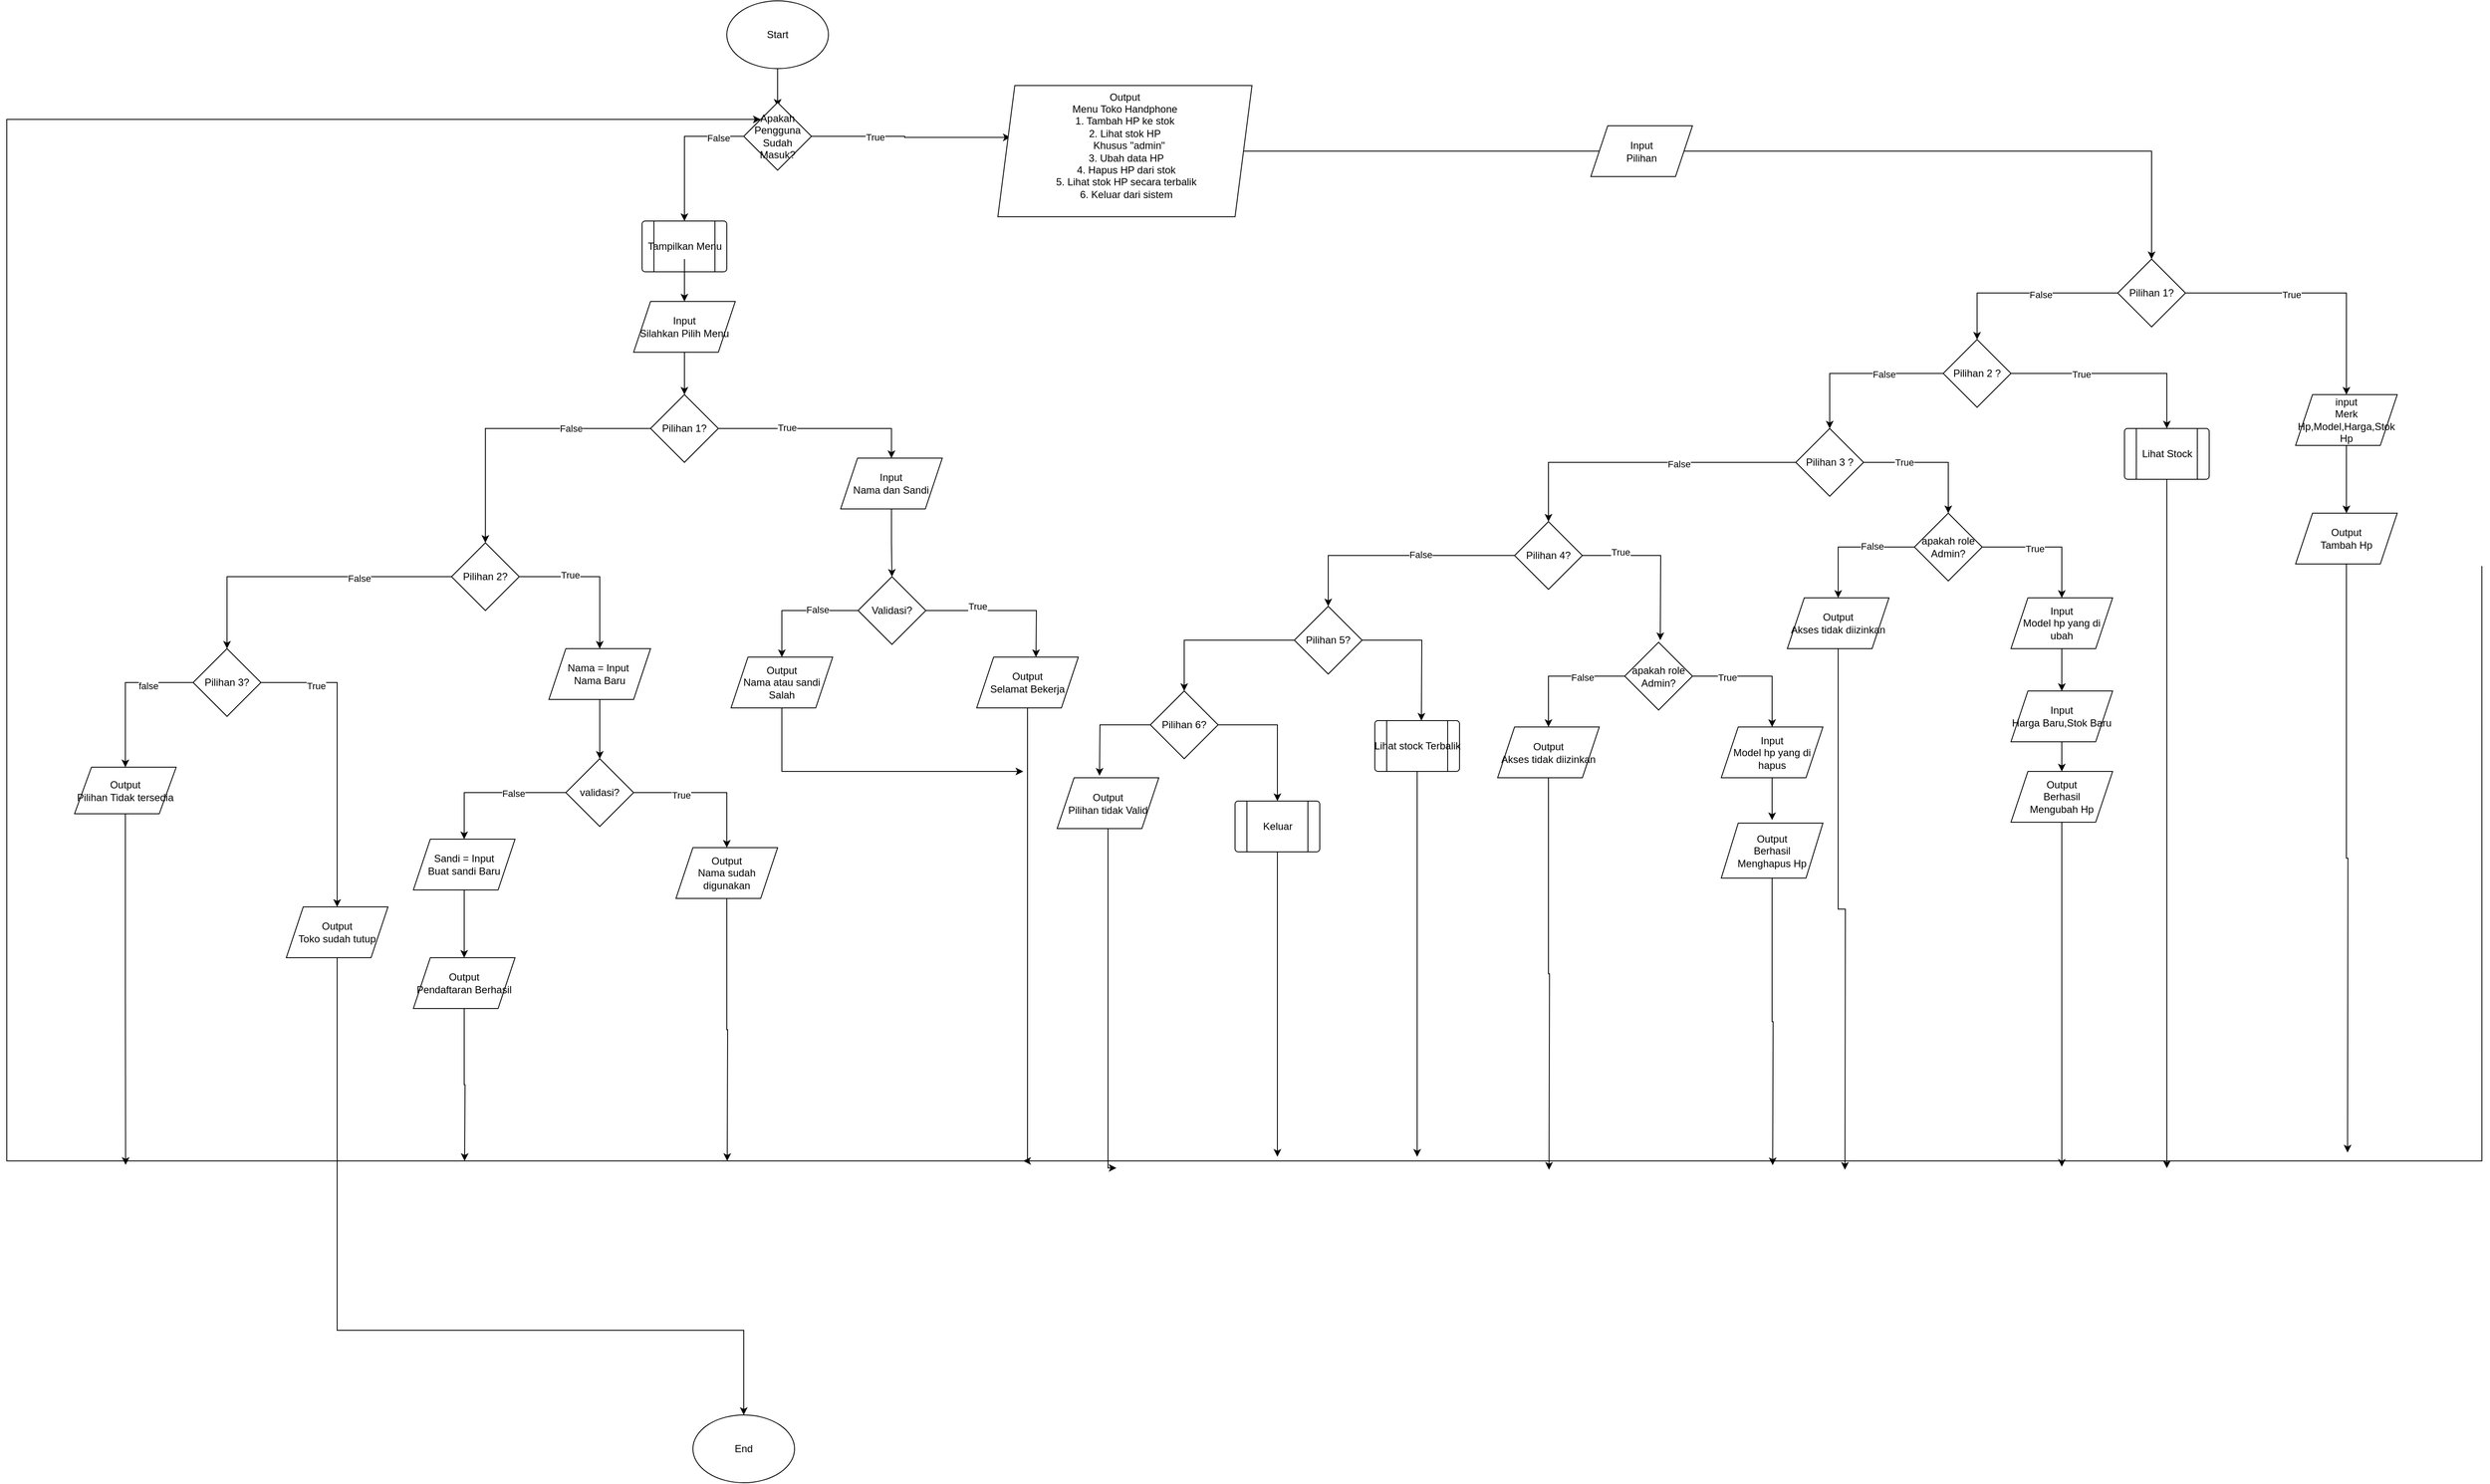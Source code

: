 <mxfile version="24.8.0" pages="8">
  <diagram name="Page-1" id="S02piQm8fY62C_xFTkHl">
    <mxGraphModel dx="3596" dy="1018" grid="1" gridSize="10" guides="1" tooltips="1" connect="1" arrows="1" fold="1" page="1" pageScale="1" pageWidth="827" pageHeight="1169" math="0" shadow="0">
      <root>
        <mxCell id="0" />
        <mxCell id="1" parent="0" />
        <mxCell id="gcq-mMXr0vmz9rN8ErNZ-2" value="" style="edgeStyle=orthogonalEdgeStyle;rounded=0;orthogonalLoop=1;jettySize=auto;html=1;" edge="1" parent="1" source="JpfpQvxCL7p-_CtwZ7gL-1">
          <mxGeometry relative="1" as="geometry">
            <mxPoint x="440" y="235" as="targetPoint" />
          </mxGeometry>
        </mxCell>
        <mxCell id="JpfpQvxCL7p-_CtwZ7gL-1" value="Start" style="ellipse;whiteSpace=wrap;html=1;" vertex="1" parent="1">
          <mxGeometry x="380" y="110" width="120" height="80" as="geometry" />
        </mxCell>
        <mxCell id="DT7VOPM8TI2RJhQIQWmK-2" value="" style="edgeStyle=orthogonalEdgeStyle;rounded=0;orthogonalLoop=1;jettySize=auto;html=1;entryX=0.05;entryY=0.395;entryDx=0;entryDy=0;entryPerimeter=0;" edge="1" parent="1" source="DBmQoZW76izyamdhOPzD-1" target="DT7VOPM8TI2RJhQIQWmK-4">
          <mxGeometry relative="1" as="geometry">
            <mxPoint x="720.0" y="385.0" as="targetPoint" />
          </mxGeometry>
        </mxCell>
        <mxCell id="DT7VOPM8TI2RJhQIQWmK-3" value="True" style="edgeLabel;html=1;align=center;verticalAlign=middle;resizable=0;points=[];" vertex="1" connectable="0" parent="DT7VOPM8TI2RJhQIQWmK-2">
          <mxGeometry x="-0.371" y="-1" relative="1" as="geometry">
            <mxPoint as="offset" />
          </mxGeometry>
        </mxCell>
        <mxCell id="DBmQoZW76izyamdhOPzD-1" value="Apakah Pengguna Sudah Masuk?" style="rhombus;whiteSpace=wrap;html=1;" vertex="1" parent="1">
          <mxGeometry x="400" y="230" width="80" height="80" as="geometry" />
        </mxCell>
        <mxCell id="8JmZHn0OIq7Iw6K2mzaQ-13" style="edgeStyle=orthogonalEdgeStyle;rounded=0;orthogonalLoop=1;jettySize=auto;html=1;exitX=0;exitY=0.5;exitDx=0;exitDy=0;entryX=0.5;entryY=0;entryDx=0;entryDy=0;" edge="1" parent="1" target="8JmZHn0OIq7Iw6K2mzaQ-14" source="DBmQoZW76izyamdhOPzD-1">
          <mxGeometry relative="1" as="geometry">
            <mxPoint x="330" y="315" as="sourcePoint" />
          </mxGeometry>
        </mxCell>
        <mxCell id="8JmZHn0OIq7Iw6K2mzaQ-46" value="False" style="edgeLabel;html=1;align=center;verticalAlign=middle;resizable=0;points=[];" vertex="1" connectable="0" parent="8JmZHn0OIq7Iw6K2mzaQ-13">
          <mxGeometry x="-0.647" y="2" relative="1" as="geometry">
            <mxPoint as="offset" />
          </mxGeometry>
        </mxCell>
        <mxCell id="8JmZHn0OIq7Iw6K2mzaQ-14" value="" style="verticalLabelPosition=bottom;verticalAlign=top;html=1;shape=process;whiteSpace=wrap;rounded=1;size=0.14;arcSize=6;" vertex="1" parent="1">
          <mxGeometry x="280" y="370" width="100" height="60" as="geometry" />
        </mxCell>
        <mxCell id="8JmZHn0OIq7Iw6K2mzaQ-15" value="" style="edgeStyle=orthogonalEdgeStyle;rounded=0;orthogonalLoop=1;jettySize=auto;html=1;" edge="1" parent="1" source="8JmZHn0OIq7Iw6K2mzaQ-16" target="8JmZHn0OIq7Iw6K2mzaQ-18">
          <mxGeometry relative="1" as="geometry" />
        </mxCell>
        <mxCell id="8JmZHn0OIq7Iw6K2mzaQ-16" value="Tampilkan Menu" style="text;html=1;align=center;verticalAlign=middle;resizable=0;points=[];autosize=1;strokeColor=none;fillColor=none;" vertex="1" parent="1">
          <mxGeometry x="275" y="385" width="110" height="30" as="geometry" />
        </mxCell>
        <mxCell id="8JmZHn0OIq7Iw6K2mzaQ-17" value="" style="edgeStyle=orthogonalEdgeStyle;rounded=0;orthogonalLoop=1;jettySize=auto;html=1;" edge="1" parent="1" source="8JmZHn0OIq7Iw6K2mzaQ-18" target="8JmZHn0OIq7Iw6K2mzaQ-23">
          <mxGeometry relative="1" as="geometry" />
        </mxCell>
        <mxCell id="8JmZHn0OIq7Iw6K2mzaQ-18" value="Input&lt;div&gt;Silahkan Pilih Menu&lt;/div&gt;" style="shape=parallelogram;perimeter=parallelogramPerimeter;whiteSpace=wrap;html=1;fixedSize=1;" vertex="1" parent="1">
          <mxGeometry x="270" y="465" width="120" height="60" as="geometry" />
        </mxCell>
        <mxCell id="8JmZHn0OIq7Iw6K2mzaQ-19" value="" style="edgeStyle=orthogonalEdgeStyle;rounded=0;orthogonalLoop=1;jettySize=auto;html=1;entryX=0.5;entryY=0;entryDx=0;entryDy=0;" edge="1" parent="1" source="8JmZHn0OIq7Iw6K2mzaQ-23" target="8JmZHn0OIq7Iw6K2mzaQ-25">
          <mxGeometry relative="1" as="geometry" />
        </mxCell>
        <mxCell id="8JmZHn0OIq7Iw6K2mzaQ-20" value="True" style="edgeLabel;html=1;align=center;verticalAlign=middle;resizable=0;points=[];" vertex="1" connectable="0" parent="8JmZHn0OIq7Iw6K2mzaQ-19">
          <mxGeometry x="-0.322" y="1" relative="1" as="geometry">
            <mxPoint as="offset" />
          </mxGeometry>
        </mxCell>
        <mxCell id="8JmZHn0OIq7Iw6K2mzaQ-21" value="" style="edgeStyle=orthogonalEdgeStyle;rounded=0;orthogonalLoop=1;jettySize=auto;html=1;" edge="1" parent="1" source="8JmZHn0OIq7Iw6K2mzaQ-23" target="8JmZHn0OIq7Iw6K2mzaQ-34">
          <mxGeometry relative="1" as="geometry" />
        </mxCell>
        <mxCell id="8JmZHn0OIq7Iw6K2mzaQ-22" value="False" style="edgeLabel;html=1;align=center;verticalAlign=middle;resizable=0;points=[];" vertex="1" connectable="0" parent="8JmZHn0OIq7Iw6K2mzaQ-21">
          <mxGeometry x="-0.428" relative="1" as="geometry">
            <mxPoint as="offset" />
          </mxGeometry>
        </mxCell>
        <mxCell id="8JmZHn0OIq7Iw6K2mzaQ-23" value="Pilihan 1?" style="rhombus;whiteSpace=wrap;html=1;" vertex="1" parent="1">
          <mxGeometry x="290" y="575" width="80" height="80" as="geometry" />
        </mxCell>
        <mxCell id="8JmZHn0OIq7Iw6K2mzaQ-24" value="" style="edgeStyle=orthogonalEdgeStyle;rounded=0;orthogonalLoop=1;jettySize=auto;html=1;" edge="1" parent="1" source="8JmZHn0OIq7Iw6K2mzaQ-25" target="8JmZHn0OIq7Iw6K2mzaQ-30">
          <mxGeometry relative="1" as="geometry" />
        </mxCell>
        <mxCell id="8JmZHn0OIq7Iw6K2mzaQ-25" value="Input&lt;div&gt;Nama dan Sandi&lt;/div&gt;" style="shape=parallelogram;perimeter=parallelogramPerimeter;whiteSpace=wrap;html=1;fixedSize=1;" vertex="1" parent="1">
          <mxGeometry x="514.38" y="650" width="120" height="60" as="geometry" />
        </mxCell>
        <mxCell id="8JmZHn0OIq7Iw6K2mzaQ-26" value="" style="edgeStyle=orthogonalEdgeStyle;rounded=0;orthogonalLoop=1;jettySize=auto;html=1;" edge="1" parent="1" source="8JmZHn0OIq7Iw6K2mzaQ-30" target="8JmZHn0OIq7Iw6K2mzaQ-31">
          <mxGeometry relative="1" as="geometry" />
        </mxCell>
        <mxCell id="8JmZHn0OIq7Iw6K2mzaQ-27" value="False" style="edgeLabel;html=1;align=center;verticalAlign=middle;resizable=0;points=[];" vertex="1" connectable="0" parent="8JmZHn0OIq7Iw6K2mzaQ-26">
          <mxGeometry x="-0.329" y="-1" relative="1" as="geometry">
            <mxPoint as="offset" />
          </mxGeometry>
        </mxCell>
        <mxCell id="8JmZHn0OIq7Iw6K2mzaQ-28" value="" style="edgeStyle=orthogonalEdgeStyle;rounded=0;orthogonalLoop=1;jettySize=auto;html=1;" edge="1" parent="1" source="8JmZHn0OIq7Iw6K2mzaQ-30">
          <mxGeometry relative="1" as="geometry">
            <mxPoint x="745" y="885" as="targetPoint" />
          </mxGeometry>
        </mxCell>
        <mxCell id="8JmZHn0OIq7Iw6K2mzaQ-29" value="True" style="edgeLabel;html=1;align=center;verticalAlign=middle;resizable=0;points=[];" vertex="1" connectable="0" parent="8JmZHn0OIq7Iw6K2mzaQ-28">
          <mxGeometry x="-0.341" y="5" relative="1" as="geometry">
            <mxPoint as="offset" />
          </mxGeometry>
        </mxCell>
        <mxCell id="8JmZHn0OIq7Iw6K2mzaQ-30" value="Validasi?" style="rhombus;whiteSpace=wrap;html=1;" vertex="1" parent="1">
          <mxGeometry x="535" y="790" width="80" height="80" as="geometry" />
        </mxCell>
        <mxCell id="0WnrDB2P665mcG8jykhN-12" style="edgeStyle=orthogonalEdgeStyle;rounded=0;orthogonalLoop=1;jettySize=auto;html=1;exitX=0.5;exitY=1;exitDx=0;exitDy=0;" edge="1" parent="1" source="8JmZHn0OIq7Iw6K2mzaQ-31">
          <mxGeometry relative="1" as="geometry">
            <mxPoint x="730" y="1020" as="targetPoint" />
            <Array as="points">
              <mxPoint x="445" y="1020" />
            </Array>
          </mxGeometry>
        </mxCell>
        <mxCell id="8JmZHn0OIq7Iw6K2mzaQ-31" value="Output&lt;div&gt;Nama atau sandi Salah&lt;/div&gt;" style="shape=parallelogram;perimeter=parallelogramPerimeter;whiteSpace=wrap;html=1;fixedSize=1;" vertex="1" parent="1">
          <mxGeometry x="385" y="885" width="120" height="60" as="geometry" />
        </mxCell>
        <mxCell id="8JmZHn0OIq7Iw6K2mzaQ-32" value="" style="edgeStyle=orthogonalEdgeStyle;rounded=0;orthogonalLoop=1;jettySize=auto;html=1;" edge="1" parent="1" source="8JmZHn0OIq7Iw6K2mzaQ-34" target="8JmZHn0OIq7Iw6K2mzaQ-36">
          <mxGeometry relative="1" as="geometry" />
        </mxCell>
        <mxCell id="8JmZHn0OIq7Iw6K2mzaQ-33" value="True" style="edgeLabel;html=1;align=center;verticalAlign=middle;resizable=0;points=[];" vertex="1" connectable="0" parent="8JmZHn0OIq7Iw6K2mzaQ-32">
          <mxGeometry x="-0.337" y="2" relative="1" as="geometry">
            <mxPoint as="offset" />
          </mxGeometry>
        </mxCell>
        <mxCell id="0WnrDB2P665mcG8jykhN-3" value="" style="edgeStyle=orthogonalEdgeStyle;rounded=0;orthogonalLoop=1;jettySize=auto;html=1;" edge="1" parent="1" source="8JmZHn0OIq7Iw6K2mzaQ-34" target="0WnrDB2P665mcG8jykhN-2">
          <mxGeometry relative="1" as="geometry" />
        </mxCell>
        <mxCell id="0WnrDB2P665mcG8jykhN-4" value="False" style="edgeLabel;html=1;align=center;verticalAlign=middle;resizable=0;points=[];" vertex="1" connectable="0" parent="0WnrDB2P665mcG8jykhN-3">
          <mxGeometry x="-0.376" y="2" relative="1" as="geometry">
            <mxPoint as="offset" />
          </mxGeometry>
        </mxCell>
        <mxCell id="8JmZHn0OIq7Iw6K2mzaQ-34" value="Pilihan 2?" style="rhombus;whiteSpace=wrap;html=1;" vertex="1" parent="1">
          <mxGeometry x="55" y="750" width="80" height="80" as="geometry" />
        </mxCell>
        <mxCell id="8JmZHn0OIq7Iw6K2mzaQ-35" value="" style="edgeStyle=orthogonalEdgeStyle;rounded=0;orthogonalLoop=1;jettySize=auto;html=1;" edge="1" parent="1" source="8JmZHn0OIq7Iw6K2mzaQ-36" target="8JmZHn0OIq7Iw6K2mzaQ-41">
          <mxGeometry relative="1" as="geometry" />
        </mxCell>
        <mxCell id="8JmZHn0OIq7Iw6K2mzaQ-36" value="Nama = Input&amp;nbsp;&lt;div&gt;Nama Baru&lt;/div&gt;" style="shape=parallelogram;perimeter=parallelogramPerimeter;whiteSpace=wrap;html=1;fixedSize=1;" vertex="1" parent="1">
          <mxGeometry x="170" y="875" width="120" height="60" as="geometry" />
        </mxCell>
        <mxCell id="8JmZHn0OIq7Iw6K2mzaQ-37" value="" style="edgeStyle=orthogonalEdgeStyle;rounded=0;orthogonalLoop=1;jettySize=auto;html=1;" edge="1" parent="1" source="8JmZHn0OIq7Iw6K2mzaQ-41" target="8JmZHn0OIq7Iw6K2mzaQ-42">
          <mxGeometry relative="1" as="geometry" />
        </mxCell>
        <mxCell id="8JmZHn0OIq7Iw6K2mzaQ-38" value="True" style="edgeLabel;html=1;align=center;verticalAlign=middle;resizable=0;points=[];" vertex="1" connectable="0" parent="8JmZHn0OIq7Iw6K2mzaQ-37">
          <mxGeometry x="-0.364" y="-3" relative="1" as="geometry">
            <mxPoint as="offset" />
          </mxGeometry>
        </mxCell>
        <mxCell id="8JmZHn0OIq7Iw6K2mzaQ-39" value="" style="edgeStyle=orthogonalEdgeStyle;rounded=0;orthogonalLoop=1;jettySize=auto;html=1;" edge="1" parent="1" source="8JmZHn0OIq7Iw6K2mzaQ-41" target="8JmZHn0OIq7Iw6K2mzaQ-44">
          <mxGeometry relative="1" as="geometry" />
        </mxCell>
        <mxCell id="8JmZHn0OIq7Iw6K2mzaQ-40" value="False" style="edgeLabel;html=1;align=center;verticalAlign=middle;resizable=0;points=[];" vertex="1" connectable="0" parent="8JmZHn0OIq7Iw6K2mzaQ-39">
          <mxGeometry x="-0.288" y="1" relative="1" as="geometry">
            <mxPoint as="offset" />
          </mxGeometry>
        </mxCell>
        <mxCell id="8JmZHn0OIq7Iw6K2mzaQ-41" value="validasi?" style="rhombus;whiteSpace=wrap;html=1;" vertex="1" parent="1">
          <mxGeometry x="190" y="1005" width="80" height="80" as="geometry" />
        </mxCell>
        <mxCell id="0WnrDB2P665mcG8jykhN-14" style="edgeStyle=orthogonalEdgeStyle;rounded=0;orthogonalLoop=1;jettySize=auto;html=1;exitX=0.5;exitY=1;exitDx=0;exitDy=0;" edge="1" parent="1" source="8JmZHn0OIq7Iw6K2mzaQ-42">
          <mxGeometry relative="1" as="geometry">
            <mxPoint x="380.5" y="1480" as="targetPoint" />
          </mxGeometry>
        </mxCell>
        <mxCell id="8JmZHn0OIq7Iw6K2mzaQ-42" value="Output&lt;div&gt;Nama sudah digunakan&lt;/div&gt;" style="shape=parallelogram;perimeter=parallelogramPerimeter;whiteSpace=wrap;html=1;fixedSize=1;" vertex="1" parent="1">
          <mxGeometry x="320" y="1110" width="120" height="60" as="geometry" />
        </mxCell>
        <mxCell id="8JmZHn0OIq7Iw6K2mzaQ-43" value="" style="edgeStyle=orthogonalEdgeStyle;rounded=0;orthogonalLoop=1;jettySize=auto;html=1;" edge="1" parent="1" source="8JmZHn0OIq7Iw6K2mzaQ-44" target="8JmZHn0OIq7Iw6K2mzaQ-45">
          <mxGeometry relative="1" as="geometry" />
        </mxCell>
        <mxCell id="8JmZHn0OIq7Iw6K2mzaQ-44" value="Sandi = Input&lt;div&gt;Buat sandi Baru&lt;/div&gt;" style="shape=parallelogram;perimeter=parallelogramPerimeter;whiteSpace=wrap;html=1;fixedSize=1;" vertex="1" parent="1">
          <mxGeometry x="10" y="1100" width="120" height="60" as="geometry" />
        </mxCell>
        <mxCell id="0WnrDB2P665mcG8jykhN-13" style="edgeStyle=orthogonalEdgeStyle;rounded=0;orthogonalLoop=1;jettySize=auto;html=1;exitX=0.5;exitY=1;exitDx=0;exitDy=0;" edge="1" parent="1" source="8JmZHn0OIq7Iw6K2mzaQ-45">
          <mxGeometry relative="1" as="geometry">
            <mxPoint x="70.5" y="1480" as="targetPoint" />
          </mxGeometry>
        </mxCell>
        <mxCell id="8JmZHn0OIq7Iw6K2mzaQ-45" value="Output&lt;div&gt;Pendaftaran Berhasil&lt;/div&gt;" style="shape=parallelogram;perimeter=parallelogramPerimeter;whiteSpace=wrap;html=1;fixedSize=1;" vertex="1" parent="1">
          <mxGeometry x="10" y="1240" width="120" height="60" as="geometry" />
        </mxCell>
        <mxCell id="0WnrDB2P665mcG8jykhN-11" style="edgeStyle=orthogonalEdgeStyle;rounded=0;orthogonalLoop=1;jettySize=auto;html=1;exitX=0.5;exitY=1;exitDx=0;exitDy=0;entryX=0;entryY=0;entryDx=0;entryDy=0;" edge="1" parent="1" source="0WnrDB2P665mcG8jykhN-1" target="DBmQoZW76izyamdhOPzD-1">
          <mxGeometry relative="1" as="geometry">
            <Array as="points">
              <mxPoint x="735" y="1480" />
              <mxPoint x="-470" y="1480" />
              <mxPoint x="-470" y="250" />
            </Array>
          </mxGeometry>
        </mxCell>
        <mxCell id="0WnrDB2P665mcG8jykhN-1" value="Output&lt;div&gt;Selamat Bekerja&lt;/div&gt;" style="shape=parallelogram;perimeter=parallelogramPerimeter;whiteSpace=wrap;html=1;fixedSize=1;" vertex="1" parent="1">
          <mxGeometry x="675" y="885" width="120" height="60" as="geometry" />
        </mxCell>
        <mxCell id="0WnrDB2P665mcG8jykhN-6" value="" style="edgeStyle=orthogonalEdgeStyle;rounded=0;orthogonalLoop=1;jettySize=auto;html=1;" edge="1" parent="1" source="0WnrDB2P665mcG8jykhN-2" target="0WnrDB2P665mcG8jykhN-5">
          <mxGeometry relative="1" as="geometry" />
        </mxCell>
        <mxCell id="0WnrDB2P665mcG8jykhN-9" value="True" style="edgeLabel;html=1;align=center;verticalAlign=middle;resizable=0;points=[];" vertex="1" connectable="0" parent="0WnrDB2P665mcG8jykhN-6">
          <mxGeometry x="-0.635" y="-4" relative="1" as="geometry">
            <mxPoint as="offset" />
          </mxGeometry>
        </mxCell>
        <mxCell id="0WnrDB2P665mcG8jykhN-8" value="" style="edgeStyle=orthogonalEdgeStyle;rounded=0;orthogonalLoop=1;jettySize=auto;html=1;" edge="1" parent="1" source="0WnrDB2P665mcG8jykhN-2" target="0WnrDB2P665mcG8jykhN-7">
          <mxGeometry relative="1" as="geometry" />
        </mxCell>
        <mxCell id="0WnrDB2P665mcG8jykhN-10" value="false" style="edgeLabel;html=1;align=center;verticalAlign=middle;resizable=0;points=[];" vertex="1" connectable="0" parent="0WnrDB2P665mcG8jykhN-8">
          <mxGeometry x="-0.413" y="4" relative="1" as="geometry">
            <mxPoint as="offset" />
          </mxGeometry>
        </mxCell>
        <mxCell id="0WnrDB2P665mcG8jykhN-2" value="Pilihan 3?" style="rhombus;whiteSpace=wrap;html=1;" vertex="1" parent="1">
          <mxGeometry x="-250" y="875" width="80" height="80" as="geometry" />
        </mxCell>
        <mxCell id="0WnrDB2P665mcG8jykhN-17" style="edgeStyle=orthogonalEdgeStyle;rounded=0;orthogonalLoop=1;jettySize=auto;html=1;exitX=0.5;exitY=1;exitDx=0;exitDy=0;entryX=0.5;entryY=0;entryDx=0;entryDy=0;" edge="1" parent="1" source="0WnrDB2P665mcG8jykhN-5" target="DT7VOPM8TI2RJhQIQWmK-79">
          <mxGeometry relative="1" as="geometry">
            <mxPoint x="240" y="1904.545" as="targetPoint" />
            <Array as="points">
              <mxPoint x="-80" y="1680" />
              <mxPoint x="400" y="1680" />
            </Array>
          </mxGeometry>
        </mxCell>
        <mxCell id="0WnrDB2P665mcG8jykhN-5" value="Output&lt;div&gt;Toko sudah tutup&lt;/div&gt;" style="shape=parallelogram;perimeter=parallelogramPerimeter;whiteSpace=wrap;html=1;fixedSize=1;" vertex="1" parent="1">
          <mxGeometry x="-140" y="1180" width="120" height="60" as="geometry" />
        </mxCell>
        <mxCell id="0WnrDB2P665mcG8jykhN-18" style="edgeStyle=orthogonalEdgeStyle;rounded=0;orthogonalLoop=1;jettySize=auto;html=1;exitX=0.5;exitY=1;exitDx=0;exitDy=0;" edge="1" parent="1" source="0WnrDB2P665mcG8jykhN-7">
          <mxGeometry relative="1" as="geometry">
            <mxPoint x="-329.714" y="1484.571" as="targetPoint" />
          </mxGeometry>
        </mxCell>
        <mxCell id="0WnrDB2P665mcG8jykhN-7" value="Output&lt;div&gt;Pilihan Tidak tersedia&lt;/div&gt;" style="shape=parallelogram;perimeter=parallelogramPerimeter;whiteSpace=wrap;html=1;fixedSize=1;" vertex="1" parent="1">
          <mxGeometry x="-390" y="1015" width="120" height="55" as="geometry" />
        </mxCell>
        <mxCell id="DT7VOPM8TI2RJhQIQWmK-6" value="" style="edgeStyle=orthogonalEdgeStyle;rounded=0;orthogonalLoop=1;jettySize=auto;html=1;" edge="1" parent="1" source="DT7VOPM8TI2RJhQIQWmK-4" target="DT7VOPM8TI2RJhQIQWmK-5">
          <mxGeometry relative="1" as="geometry" />
        </mxCell>
        <mxCell id="DT7VOPM8TI2RJhQIQWmK-4" value="Output&lt;div&gt;&lt;div&gt;Menu Toko Handphone&lt;/div&gt;&lt;div&gt;1. Tambah HP ke stok&lt;/div&gt;&lt;div&gt;2. Lihat stok HP&lt;/div&gt;&lt;div&gt;&amp;nbsp; &amp;nbsp;Khusus &quot;admin&quot;&lt;/div&gt;&lt;div&gt;&amp;nbsp;3. Ubah data HP&lt;/div&gt;&lt;div&gt;&amp;nbsp;4. Hapus HP dari stok&lt;/div&gt;&lt;div&gt;&amp;nbsp;5. Lihat stok HP secara terbalik&lt;/div&gt;&lt;div&gt;&amp;nbsp;6. Keluar dari sistem&lt;/div&gt;&lt;/div&gt;&lt;div&gt;&lt;br&gt;&lt;/div&gt;" style="shape=parallelogram;perimeter=parallelogramPerimeter;whiteSpace=wrap;html=1;fixedSize=1;" vertex="1" parent="1">
          <mxGeometry x="700" y="210" width="300" height="155" as="geometry" />
        </mxCell>
        <mxCell id="DT7VOPM8TI2RJhQIQWmK-8" value="" style="edgeStyle=orthogonalEdgeStyle;rounded=0;orthogonalLoop=1;jettySize=auto;html=1;" edge="1" parent="1" source="DT7VOPM8TI2RJhQIQWmK-5" target="DT7VOPM8TI2RJhQIQWmK-7">
          <mxGeometry relative="1" as="geometry" />
        </mxCell>
        <mxCell id="DT7VOPM8TI2RJhQIQWmK-42" value="True" style="edgeLabel;html=1;align=center;verticalAlign=middle;resizable=0;points=[];" vertex="1" connectable="0" parent="DT7VOPM8TI2RJhQIQWmK-8">
          <mxGeometry x="-0.203" y="-2" relative="1" as="geometry">
            <mxPoint x="1" as="offset" />
          </mxGeometry>
        </mxCell>
        <mxCell id="DT7VOPM8TI2RJhQIQWmK-12" value="" style="edgeStyle=orthogonalEdgeStyle;rounded=0;orthogonalLoop=1;jettySize=auto;html=1;" edge="1" parent="1" source="DT7VOPM8TI2RJhQIQWmK-5" target="DT7VOPM8TI2RJhQIQWmK-11">
          <mxGeometry relative="1" as="geometry" />
        </mxCell>
        <mxCell id="DT7VOPM8TI2RJhQIQWmK-43" value="False" style="edgeLabel;html=1;align=center;verticalAlign=middle;resizable=0;points=[];" vertex="1" connectable="0" parent="DT7VOPM8TI2RJhQIQWmK-12">
          <mxGeometry x="-0.165" y="2" relative="1" as="geometry">
            <mxPoint x="1" as="offset" />
          </mxGeometry>
        </mxCell>
        <mxCell id="DT7VOPM8TI2RJhQIQWmK-5" value="Pilihan 1?" style="rhombus;whiteSpace=wrap;html=1;" vertex="1" parent="1">
          <mxGeometry x="2022" y="415" width="80" height="80" as="geometry" />
        </mxCell>
        <mxCell id="DT7VOPM8TI2RJhQIQWmK-10" value="" style="edgeStyle=orthogonalEdgeStyle;rounded=0;orthogonalLoop=1;jettySize=auto;html=1;" edge="1" parent="1" source="DT7VOPM8TI2RJhQIQWmK-7" target="DT7VOPM8TI2RJhQIQWmK-9">
          <mxGeometry relative="1" as="geometry" />
        </mxCell>
        <mxCell id="DT7VOPM8TI2RJhQIQWmK-7" value="input&lt;div&gt;Merk Hp,Model,Harga,Stok Hp&lt;/div&gt;" style="shape=parallelogram;perimeter=parallelogramPerimeter;whiteSpace=wrap;html=1;fixedSize=1;" vertex="1" parent="1">
          <mxGeometry x="2232" y="575" width="120" height="60" as="geometry" />
        </mxCell>
        <mxCell id="DT7VOPM8TI2RJhQIQWmK-68" style="edgeStyle=orthogonalEdgeStyle;rounded=0;orthogonalLoop=1;jettySize=auto;html=1;" edge="1" parent="1">
          <mxGeometry relative="1" as="geometry">
            <mxPoint x="730" y="1480" as="targetPoint" />
            <mxPoint x="2451.857" y="777.5" as="sourcePoint" />
            <Array as="points">
              <mxPoint x="2452" y="1480" />
            </Array>
          </mxGeometry>
        </mxCell>
        <mxCell id="DT7VOPM8TI2RJhQIQWmK-80" style="edgeStyle=orthogonalEdgeStyle;rounded=0;orthogonalLoop=1;jettySize=auto;html=1;exitX=0.5;exitY=1;exitDx=0;exitDy=0;" edge="1" parent="1" source="DT7VOPM8TI2RJhQIQWmK-9">
          <mxGeometry relative="1" as="geometry">
            <mxPoint x="2293.333" y="1470" as="targetPoint" />
          </mxGeometry>
        </mxCell>
        <mxCell id="DT7VOPM8TI2RJhQIQWmK-9" value="Output&lt;div&gt;Tambah Hp&lt;/div&gt;" style="shape=parallelogram;perimeter=parallelogramPerimeter;whiteSpace=wrap;html=1;fixedSize=1;" vertex="1" parent="1">
          <mxGeometry x="2232" y="715" width="120" height="60" as="geometry" />
        </mxCell>
        <mxCell id="DT7VOPM8TI2RJhQIQWmK-15" style="edgeStyle=orthogonalEdgeStyle;rounded=0;orthogonalLoop=1;jettySize=auto;html=1;exitX=1;exitY=0.5;exitDx=0;exitDy=0;entryX=0.5;entryY=0;entryDx=0;entryDy=0;" edge="1" parent="1" source="DT7VOPM8TI2RJhQIQWmK-11" target="DT7VOPM8TI2RJhQIQWmK-13">
          <mxGeometry relative="1" as="geometry" />
        </mxCell>
        <mxCell id="DT7VOPM8TI2RJhQIQWmK-44" value="True" style="edgeLabel;html=1;align=center;verticalAlign=middle;resizable=0;points=[];" vertex="1" connectable="0" parent="DT7VOPM8TI2RJhQIQWmK-15">
          <mxGeometry x="-0.327" y="-1" relative="1" as="geometry">
            <mxPoint x="-1" as="offset" />
          </mxGeometry>
        </mxCell>
        <mxCell id="DT7VOPM8TI2RJhQIQWmK-17" value="" style="edgeStyle=orthogonalEdgeStyle;rounded=0;orthogonalLoop=1;jettySize=auto;html=1;" edge="1" parent="1" source="DT7VOPM8TI2RJhQIQWmK-11" target="DT7VOPM8TI2RJhQIQWmK-16">
          <mxGeometry relative="1" as="geometry" />
        </mxCell>
        <mxCell id="DT7VOPM8TI2RJhQIQWmK-45" value="False" style="edgeLabel;html=1;align=center;verticalAlign=middle;resizable=0;points=[];" vertex="1" connectable="0" parent="DT7VOPM8TI2RJhQIQWmK-17">
          <mxGeometry x="-0.306" y="1" relative="1" as="geometry">
            <mxPoint x="-1" as="offset" />
          </mxGeometry>
        </mxCell>
        <mxCell id="DT7VOPM8TI2RJhQIQWmK-11" value="Pilihan 2 ?" style="rhombus;whiteSpace=wrap;html=1;" vertex="1" parent="1">
          <mxGeometry x="1816" y="510" width="80" height="80" as="geometry" />
        </mxCell>
        <mxCell id="DT7VOPM8TI2RJhQIQWmK-70" style="edgeStyle=orthogonalEdgeStyle;rounded=0;orthogonalLoop=1;jettySize=auto;html=1;exitX=0.5;exitY=1;exitDx=0;exitDy=0;" edge="1" parent="1" source="DT7VOPM8TI2RJhQIQWmK-13">
          <mxGeometry relative="1" as="geometry">
            <mxPoint x="2080" y="1488.556" as="targetPoint" />
          </mxGeometry>
        </mxCell>
        <mxCell id="DT7VOPM8TI2RJhQIQWmK-13" value="" style="verticalLabelPosition=bottom;verticalAlign=top;html=1;shape=process;whiteSpace=wrap;rounded=1;size=0.14;arcSize=6;" vertex="1" parent="1">
          <mxGeometry x="2030" y="615" width="100" height="60" as="geometry" />
        </mxCell>
        <mxCell id="DT7VOPM8TI2RJhQIQWmK-14" value="Lihat Stock" style="text;html=1;align=center;verticalAlign=middle;resizable=0;points=[];autosize=1;strokeColor=none;fillColor=none;" vertex="1" parent="1">
          <mxGeometry x="2040" y="630" width="80" height="30" as="geometry" />
        </mxCell>
        <mxCell id="DT7VOPM8TI2RJhQIQWmK-19" value="" style="edgeStyle=orthogonalEdgeStyle;rounded=0;orthogonalLoop=1;jettySize=auto;html=1;" edge="1" parent="1" source="DT7VOPM8TI2RJhQIQWmK-16" target="DT7VOPM8TI2RJhQIQWmK-18">
          <mxGeometry relative="1" as="geometry" />
        </mxCell>
        <mxCell id="DT7VOPM8TI2RJhQIQWmK-46" value="True" style="edgeLabel;html=1;align=center;verticalAlign=middle;resizable=0;points=[];" vertex="1" connectable="0" parent="DT7VOPM8TI2RJhQIQWmK-19">
          <mxGeometry x="-0.421" relative="1" as="geometry">
            <mxPoint x="1" as="offset" />
          </mxGeometry>
        </mxCell>
        <mxCell id="DT7VOPM8TI2RJhQIQWmK-29" value="" style="edgeStyle=orthogonalEdgeStyle;rounded=0;orthogonalLoop=1;jettySize=auto;html=1;" edge="1" parent="1" source="DT7VOPM8TI2RJhQIQWmK-16" target="DT7VOPM8TI2RJhQIQWmK-28">
          <mxGeometry relative="1" as="geometry" />
        </mxCell>
        <mxCell id="DT7VOPM8TI2RJhQIQWmK-47" value="False" style="edgeLabel;html=1;align=center;verticalAlign=middle;resizable=0;points=[];" vertex="1" connectable="0" parent="DT7VOPM8TI2RJhQIQWmK-29">
          <mxGeometry x="-0.23" y="2" relative="1" as="geometry">
            <mxPoint x="1" as="offset" />
          </mxGeometry>
        </mxCell>
        <mxCell id="DT7VOPM8TI2RJhQIQWmK-16" value="Pilihan 3 ?" style="rhombus;whiteSpace=wrap;html=1;" vertex="1" parent="1">
          <mxGeometry x="1642" y="615" width="80" height="80" as="geometry" />
        </mxCell>
        <mxCell id="DT7VOPM8TI2RJhQIQWmK-21" value="" style="edgeStyle=orthogonalEdgeStyle;rounded=0;orthogonalLoop=1;jettySize=auto;html=1;" edge="1" parent="1" source="DT7VOPM8TI2RJhQIQWmK-18" target="DT7VOPM8TI2RJhQIQWmK-20">
          <mxGeometry relative="1" as="geometry" />
        </mxCell>
        <mxCell id="DT7VOPM8TI2RJhQIQWmK-48" value="True" style="edgeLabel;html=1;align=center;verticalAlign=middle;resizable=0;points=[];" vertex="1" connectable="0" parent="DT7VOPM8TI2RJhQIQWmK-21">
          <mxGeometry x="-0.213" y="-2" relative="1" as="geometry">
            <mxPoint x="1" as="offset" />
          </mxGeometry>
        </mxCell>
        <mxCell id="DT7VOPM8TI2RJhQIQWmK-27" value="" style="edgeStyle=orthogonalEdgeStyle;rounded=0;orthogonalLoop=1;jettySize=auto;html=1;" edge="1" parent="1" source="DT7VOPM8TI2RJhQIQWmK-18" target="DT7VOPM8TI2RJhQIQWmK-26">
          <mxGeometry relative="1" as="geometry" />
        </mxCell>
        <mxCell id="DT7VOPM8TI2RJhQIQWmK-49" value="False" style="edgeLabel;html=1;align=center;verticalAlign=middle;resizable=0;points=[];" vertex="1" connectable="0" parent="DT7VOPM8TI2RJhQIQWmK-27">
          <mxGeometry x="-0.323" y="-1" relative="1" as="geometry">
            <mxPoint x="1" as="offset" />
          </mxGeometry>
        </mxCell>
        <mxCell id="DT7VOPM8TI2RJhQIQWmK-18" value="apakah role Admin?" style="rhombus;whiteSpace=wrap;html=1;" vertex="1" parent="1">
          <mxGeometry x="1782" y="715" width="80" height="80" as="geometry" />
        </mxCell>
        <mxCell id="DT7VOPM8TI2RJhQIQWmK-23" value="" style="edgeStyle=orthogonalEdgeStyle;rounded=0;orthogonalLoop=1;jettySize=auto;html=1;" edge="1" parent="1" source="DT7VOPM8TI2RJhQIQWmK-20" target="DT7VOPM8TI2RJhQIQWmK-22">
          <mxGeometry relative="1" as="geometry" />
        </mxCell>
        <mxCell id="DT7VOPM8TI2RJhQIQWmK-20" value="Input&lt;div&gt;Model hp yang di ubah&lt;/div&gt;" style="shape=parallelogram;perimeter=parallelogramPerimeter;whiteSpace=wrap;html=1;fixedSize=1;" vertex="1" parent="1">
          <mxGeometry x="1896" y="815" width="120" height="60" as="geometry" />
        </mxCell>
        <mxCell id="DT7VOPM8TI2RJhQIQWmK-25" value="" style="edgeStyle=orthogonalEdgeStyle;rounded=0;orthogonalLoop=1;jettySize=auto;html=1;" edge="1" parent="1" source="DT7VOPM8TI2RJhQIQWmK-22" target="DT7VOPM8TI2RJhQIQWmK-24">
          <mxGeometry relative="1" as="geometry" />
        </mxCell>
        <mxCell id="DT7VOPM8TI2RJhQIQWmK-22" value="Input&lt;div&gt;Harga Baru,Stok Baru&lt;/div&gt;" style="shape=parallelogram;perimeter=parallelogramPerimeter;whiteSpace=wrap;html=1;fixedSize=1;" vertex="1" parent="1">
          <mxGeometry x="1896" y="925" width="120" height="60" as="geometry" />
        </mxCell>
        <mxCell id="DT7VOPM8TI2RJhQIQWmK-69" style="edgeStyle=orthogonalEdgeStyle;rounded=0;orthogonalLoop=1;jettySize=auto;html=1;exitX=0.5;exitY=1;exitDx=0;exitDy=0;" edge="1" parent="1" source="DT7VOPM8TI2RJhQIQWmK-24">
          <mxGeometry relative="1" as="geometry">
            <mxPoint x="1956" y="1486.778" as="targetPoint" />
          </mxGeometry>
        </mxCell>
        <mxCell id="DT7VOPM8TI2RJhQIQWmK-24" value="Output&lt;div&gt;Berhasil&lt;/div&gt;&lt;div&gt;Mengubah Hp&lt;/div&gt;" style="shape=parallelogram;perimeter=parallelogramPerimeter;whiteSpace=wrap;html=1;fixedSize=1;" vertex="1" parent="1">
          <mxGeometry x="1896" y="1020" width="120" height="60" as="geometry" />
        </mxCell>
        <mxCell id="DT7VOPM8TI2RJhQIQWmK-71" style="edgeStyle=orthogonalEdgeStyle;rounded=0;orthogonalLoop=1;jettySize=auto;html=1;exitX=0.5;exitY=1;exitDx=0;exitDy=0;" edge="1" parent="1" source="DT7VOPM8TI2RJhQIQWmK-26">
          <mxGeometry relative="1" as="geometry">
            <mxPoint x="1700" y="1490.333" as="targetPoint" />
          </mxGeometry>
        </mxCell>
        <mxCell id="DT7VOPM8TI2RJhQIQWmK-26" value="Output&lt;div&gt;Akses tidak diizinkan&lt;/div&gt;" style="shape=parallelogram;perimeter=parallelogramPerimeter;whiteSpace=wrap;html=1;fixedSize=1;" vertex="1" parent="1">
          <mxGeometry x="1632" y="815" width="120" height="60" as="geometry" />
        </mxCell>
        <mxCell id="DT7VOPM8TI2RJhQIQWmK-41" style="edgeStyle=orthogonalEdgeStyle;rounded=0;orthogonalLoop=1;jettySize=auto;html=1;exitX=1;exitY=0.5;exitDx=0;exitDy=0;" edge="1" parent="1" source="DT7VOPM8TI2RJhQIQWmK-28">
          <mxGeometry relative="1" as="geometry">
            <mxPoint x="1482.0" y="865" as="targetPoint" />
          </mxGeometry>
        </mxCell>
        <mxCell id="DT7VOPM8TI2RJhQIQWmK-50" value="True" style="edgeLabel;html=1;align=center;verticalAlign=middle;resizable=0;points=[];" vertex="1" connectable="0" parent="DT7VOPM8TI2RJhQIQWmK-41">
          <mxGeometry x="-0.538" y="4" relative="1" as="geometry">
            <mxPoint as="offset" />
          </mxGeometry>
        </mxCell>
        <mxCell id="DT7VOPM8TI2RJhQIQWmK-54" value="" style="edgeStyle=orthogonalEdgeStyle;rounded=0;orthogonalLoop=1;jettySize=auto;html=1;" edge="1" parent="1" source="DT7VOPM8TI2RJhQIQWmK-28" target="DT7VOPM8TI2RJhQIQWmK-53">
          <mxGeometry relative="1" as="geometry" />
        </mxCell>
        <mxCell id="DT7VOPM8TI2RJhQIQWmK-55" value="False" style="edgeLabel;html=1;align=center;verticalAlign=middle;resizable=0;points=[];" vertex="1" connectable="0" parent="DT7VOPM8TI2RJhQIQWmK-54">
          <mxGeometry x="-0.202" y="-1" relative="1" as="geometry">
            <mxPoint as="offset" />
          </mxGeometry>
        </mxCell>
        <mxCell id="DT7VOPM8TI2RJhQIQWmK-28" value="Pilihan 4?" style="rhombus;whiteSpace=wrap;html=1;" vertex="1" parent="1">
          <mxGeometry x="1310" y="725" width="80" height="80" as="geometry" />
        </mxCell>
        <mxCell id="DT7VOPM8TI2RJhQIQWmK-31" value="Input&lt;div&gt;Pilihan&lt;/div&gt;" style="shape=parallelogram;perimeter=parallelogramPerimeter;whiteSpace=wrap;html=1;fixedSize=1;" vertex="1" parent="1">
          <mxGeometry x="1400" y="257.5" width="120" height="60" as="geometry" />
        </mxCell>
        <mxCell id="DT7VOPM8TI2RJhQIQWmK-32" value="" style="edgeStyle=orthogonalEdgeStyle;rounded=0;orthogonalLoop=1;jettySize=auto;html=1;" edge="1" parent="1" source="DT7VOPM8TI2RJhQIQWmK-34" target="DT7VOPM8TI2RJhQIQWmK-36">
          <mxGeometry relative="1" as="geometry" />
        </mxCell>
        <mxCell id="DT7VOPM8TI2RJhQIQWmK-51" value="True" style="edgeLabel;html=1;align=center;verticalAlign=middle;resizable=0;points=[];" vertex="1" connectable="0" parent="DT7VOPM8TI2RJhQIQWmK-32">
          <mxGeometry x="-0.476" y="-1" relative="1" as="geometry">
            <mxPoint as="offset" />
          </mxGeometry>
        </mxCell>
        <mxCell id="DT7VOPM8TI2RJhQIQWmK-33" value="" style="edgeStyle=orthogonalEdgeStyle;rounded=0;orthogonalLoop=1;jettySize=auto;html=1;" edge="1" parent="1" source="DT7VOPM8TI2RJhQIQWmK-34" target="DT7VOPM8TI2RJhQIQWmK-40">
          <mxGeometry relative="1" as="geometry" />
        </mxCell>
        <mxCell id="DT7VOPM8TI2RJhQIQWmK-52" value="False" style="edgeLabel;html=1;align=center;verticalAlign=middle;resizable=0;points=[];" vertex="1" connectable="0" parent="DT7VOPM8TI2RJhQIQWmK-33">
          <mxGeometry x="-0.336" y="1" relative="1" as="geometry">
            <mxPoint as="offset" />
          </mxGeometry>
        </mxCell>
        <mxCell id="DT7VOPM8TI2RJhQIQWmK-34" value="apakah role Admin?" style="rhombus;whiteSpace=wrap;html=1;" vertex="1" parent="1">
          <mxGeometry x="1440" y="867.5" width="80" height="80" as="geometry" />
        </mxCell>
        <mxCell id="DT7VOPM8TI2RJhQIQWmK-35" value="" style="edgeStyle=orthogonalEdgeStyle;rounded=0;orthogonalLoop=1;jettySize=auto;html=1;" edge="1" parent="1" source="DT7VOPM8TI2RJhQIQWmK-36">
          <mxGeometry relative="1" as="geometry">
            <mxPoint x="1614" y="1077.5" as="targetPoint" />
          </mxGeometry>
        </mxCell>
        <mxCell id="DT7VOPM8TI2RJhQIQWmK-36" value="Input&lt;div&gt;Model hp yang di hapus&lt;/div&gt;" style="shape=parallelogram;perimeter=parallelogramPerimeter;whiteSpace=wrap;html=1;fixedSize=1;" vertex="1" parent="1">
          <mxGeometry x="1554" y="967.5" width="120" height="60" as="geometry" />
        </mxCell>
        <mxCell id="DT7VOPM8TI2RJhQIQWmK-72" style="edgeStyle=orthogonalEdgeStyle;rounded=0;orthogonalLoop=1;jettySize=auto;html=1;exitX=0.5;exitY=1;exitDx=0;exitDy=0;" edge="1" parent="1" source="DT7VOPM8TI2RJhQIQWmK-39">
          <mxGeometry relative="1" as="geometry">
            <mxPoint x="1614.667" y="1485" as="targetPoint" />
          </mxGeometry>
        </mxCell>
        <mxCell id="DT7VOPM8TI2RJhQIQWmK-39" value="Output&lt;div&gt;Berhasil&lt;/div&gt;&lt;div&gt;Menghapus Hp&lt;/div&gt;" style="shape=parallelogram;perimeter=parallelogramPerimeter;whiteSpace=wrap;html=1;fixedSize=1;" vertex="1" parent="1">
          <mxGeometry x="1554" y="1081" width="120" height="65" as="geometry" />
        </mxCell>
        <mxCell id="DT7VOPM8TI2RJhQIQWmK-73" style="edgeStyle=orthogonalEdgeStyle;rounded=0;orthogonalLoop=1;jettySize=auto;html=1;exitX=0.5;exitY=1;exitDx=0;exitDy=0;" edge="1" parent="1" source="DT7VOPM8TI2RJhQIQWmK-40">
          <mxGeometry relative="1" as="geometry">
            <mxPoint x="1350.667" y="1490.333" as="targetPoint" />
          </mxGeometry>
        </mxCell>
        <mxCell id="DT7VOPM8TI2RJhQIQWmK-40" value="Output&lt;div&gt;Akses tidak diizinkan&lt;/div&gt;" style="shape=parallelogram;perimeter=parallelogramPerimeter;whiteSpace=wrap;html=1;fixedSize=1;" vertex="1" parent="1">
          <mxGeometry x="1290" y="967.5" width="120" height="60" as="geometry" />
        </mxCell>
        <mxCell id="DT7VOPM8TI2RJhQIQWmK-57" value="" style="edgeStyle=orthogonalEdgeStyle;rounded=0;orthogonalLoop=1;jettySize=auto;html=1;" edge="1" parent="1" source="DT7VOPM8TI2RJhQIQWmK-53">
          <mxGeometry relative="1" as="geometry">
            <mxPoint x="1200.0" y="960" as="targetPoint" />
          </mxGeometry>
        </mxCell>
        <mxCell id="DT7VOPM8TI2RJhQIQWmK-61" value="" style="edgeStyle=orthogonalEdgeStyle;rounded=0;orthogonalLoop=1;jettySize=auto;html=1;" edge="1" parent="1" source="DT7VOPM8TI2RJhQIQWmK-53" target="DT7VOPM8TI2RJhQIQWmK-60">
          <mxGeometry relative="1" as="geometry" />
        </mxCell>
        <mxCell id="DT7VOPM8TI2RJhQIQWmK-53" value="Pilihan 5?" style="rhombus;whiteSpace=wrap;html=1;" vertex="1" parent="1">
          <mxGeometry x="1050" y="825" width="80" height="80" as="geometry" />
        </mxCell>
        <mxCell id="DT7VOPM8TI2RJhQIQWmK-75" style="edgeStyle=orthogonalEdgeStyle;rounded=0;orthogonalLoop=1;jettySize=auto;html=1;exitX=0.5;exitY=1;exitDx=0;exitDy=0;" edge="1" parent="1" source="DT7VOPM8TI2RJhQIQWmK-58">
          <mxGeometry relative="1" as="geometry">
            <mxPoint x="1195" y="1475" as="targetPoint" />
          </mxGeometry>
        </mxCell>
        <mxCell id="DT7VOPM8TI2RJhQIQWmK-58" value="" style="verticalLabelPosition=bottom;verticalAlign=top;html=1;shape=process;whiteSpace=wrap;rounded=1;size=0.14;arcSize=6;" vertex="1" parent="1">
          <mxGeometry x="1145" y="960" width="100" height="60" as="geometry" />
        </mxCell>
        <mxCell id="DT7VOPM8TI2RJhQIQWmK-59" value="Lihat stock Terbalik" style="text;html=1;align=center;verticalAlign=middle;resizable=0;points=[];autosize=1;strokeColor=none;fillColor=none;" vertex="1" parent="1">
          <mxGeometry x="1130" y="975" width="130" height="30" as="geometry" />
        </mxCell>
        <mxCell id="DT7VOPM8TI2RJhQIQWmK-64" style="edgeStyle=orthogonalEdgeStyle;rounded=0;orthogonalLoop=1;jettySize=auto;html=1;exitX=1;exitY=0.5;exitDx=0;exitDy=0;" edge="1" parent="1" source="DT7VOPM8TI2RJhQIQWmK-60" target="DT7VOPM8TI2RJhQIQWmK-62">
          <mxGeometry relative="1" as="geometry" />
        </mxCell>
        <mxCell id="DT7VOPM8TI2RJhQIQWmK-65" style="edgeStyle=orthogonalEdgeStyle;rounded=0;orthogonalLoop=1;jettySize=auto;html=1;exitX=0;exitY=0.5;exitDx=0;exitDy=0;" edge="1" parent="1" source="DT7VOPM8TI2RJhQIQWmK-60">
          <mxGeometry relative="1" as="geometry">
            <mxPoint x="820.0" y="1025" as="targetPoint" />
          </mxGeometry>
        </mxCell>
        <mxCell id="DT7VOPM8TI2RJhQIQWmK-60" value="Pilihan 6?" style="rhombus;whiteSpace=wrap;html=1;" vertex="1" parent="1">
          <mxGeometry x="880" y="925" width="80" height="80" as="geometry" />
        </mxCell>
        <mxCell id="DT7VOPM8TI2RJhQIQWmK-77" style="edgeStyle=orthogonalEdgeStyle;rounded=0;orthogonalLoop=1;jettySize=auto;html=1;exitX=0.5;exitY=1;exitDx=0;exitDy=0;" edge="1" parent="1" source="DT7VOPM8TI2RJhQIQWmK-62">
          <mxGeometry relative="1" as="geometry">
            <mxPoint x="1030" y="1475.0" as="targetPoint" />
          </mxGeometry>
        </mxCell>
        <mxCell id="DT7VOPM8TI2RJhQIQWmK-62" value="" style="verticalLabelPosition=bottom;verticalAlign=top;html=1;shape=process;whiteSpace=wrap;rounded=1;size=0.14;arcSize=6;" vertex="1" parent="1">
          <mxGeometry x="980" y="1055" width="100" height="60" as="geometry" />
        </mxCell>
        <mxCell id="DT7VOPM8TI2RJhQIQWmK-63" value="Keluar" style="text;html=1;align=center;verticalAlign=middle;resizable=0;points=[];autosize=1;strokeColor=none;fillColor=none;" vertex="1" parent="1">
          <mxGeometry x="1000" y="1070" width="60" height="30" as="geometry" />
        </mxCell>
        <mxCell id="DT7VOPM8TI2RJhQIQWmK-78" style="edgeStyle=orthogonalEdgeStyle;rounded=0;orthogonalLoop=1;jettySize=auto;html=1;exitX=0.5;exitY=1;exitDx=0;exitDy=0;" edge="1" parent="1" source="DT7VOPM8TI2RJhQIQWmK-66">
          <mxGeometry relative="1" as="geometry">
            <mxPoint x="840" y="1488.333" as="targetPoint" />
            <Array as="points">
              <mxPoint x="830" y="1488" />
            </Array>
          </mxGeometry>
        </mxCell>
        <mxCell id="DT7VOPM8TI2RJhQIQWmK-66" value="Output&lt;div&gt;Pilihan tidak Valid&lt;/div&gt;" style="shape=parallelogram;perimeter=parallelogramPerimeter;whiteSpace=wrap;html=1;fixedSize=1;" vertex="1" parent="1">
          <mxGeometry x="770" y="1027.5" width="120" height="60" as="geometry" />
        </mxCell>
        <mxCell id="DT7VOPM8TI2RJhQIQWmK-79" value="End" style="ellipse;whiteSpace=wrap;html=1;" vertex="1" parent="1">
          <mxGeometry x="340" y="1780" width="120" height="80" as="geometry" />
        </mxCell>
      </root>
    </mxGraphModel>
  </diagram>
  <diagram id="Q-MEbGhtKHsjoRxa2pnn" name="Tambah HP">
    <mxGraphModel dx="1007" dy="1931" grid="1" gridSize="10" guides="1" tooltips="1" connect="1" arrows="1" fold="1" page="1" pageScale="1" pageWidth="827" pageHeight="1169" math="0" shadow="0">
      <root>
        <mxCell id="0" />
        <mxCell id="1" parent="0" />
        <mxCell id="ZRHZfh0Towtt3H2y7S1u-3" value="" style="edgeStyle=orthogonalEdgeStyle;rounded=0;orthogonalLoop=1;jettySize=auto;html=1;" edge="1" parent="1" source="ZRHZfh0Towtt3H2y7S1u-1" target="ZRHZfh0Towtt3H2y7S1u-2">
          <mxGeometry relative="1" as="geometry" />
        </mxCell>
        <mxCell id="ZRHZfh0Towtt3H2y7S1u-1" value="Tambah Hp" style="strokeWidth=2;html=1;shape=mxgraph.flowchart.start_1;whiteSpace=wrap;" vertex="1" parent="1">
          <mxGeometry x="260" y="-550" width="100" height="60" as="geometry" />
        </mxCell>
        <mxCell id="ZRHZfh0Towtt3H2y7S1u-5" value="" style="edgeStyle=orthogonalEdgeStyle;rounded=0;orthogonalLoop=1;jettySize=auto;html=1;" edge="1" parent="1" source="ZRHZfh0Towtt3H2y7S1u-2" target="ZRHZfh0Towtt3H2y7S1u-4">
          <mxGeometry relative="1" as="geometry" />
        </mxCell>
        <mxCell id="ZRHZfh0Towtt3H2y7S1u-2" value="Input&lt;div&gt;Merk,harga,Stock,&lt;/div&gt;&lt;div&gt;model&lt;/div&gt;" style="shape=parallelogram;perimeter=parallelogramPerimeter;whiteSpace=wrap;html=1;fixedSize=1;strokeWidth=2;" vertex="1" parent="1">
          <mxGeometry x="250" y="-410" width="120" height="60" as="geometry" />
        </mxCell>
        <mxCell id="ZRHZfh0Towtt3H2y7S1u-9" value="" style="edgeStyle=orthogonalEdgeStyle;rounded=0;orthogonalLoop=1;jettySize=auto;html=1;entryX=0.5;entryY=0;entryDx=0;entryDy=0;exitX=1;exitY=0.5;exitDx=0;exitDy=0;" edge="1" parent="1" source="ZRHZfh0Towtt3H2y7S1u-4" target="ZRHZfh0Towtt3H2y7S1u-8">
          <mxGeometry relative="1" as="geometry">
            <mxPoint x="390" y="-240" as="sourcePoint" />
          </mxGeometry>
        </mxCell>
        <mxCell id="ZRHZfh0Towtt3H2y7S1u-10" value="True" style="edgeLabel;html=1;align=center;verticalAlign=middle;resizable=0;points=[];" vertex="1" connectable="0" parent="ZRHZfh0Towtt3H2y7S1u-9">
          <mxGeometry x="-0.165" y="-3" relative="1" as="geometry">
            <mxPoint as="offset" />
          </mxGeometry>
        </mxCell>
        <mxCell id="ZRHZfh0Towtt3H2y7S1u-12" value="" style="edgeStyle=orthogonalEdgeStyle;rounded=0;orthogonalLoop=1;jettySize=auto;html=1;entryX=0.5;entryY=0;entryDx=0;entryDy=0;exitX=0;exitY=0.5;exitDx=0;exitDy=0;" edge="1" parent="1" source="ZRHZfh0Towtt3H2y7S1u-4" target="ZRHZfh0Towtt3H2y7S1u-11">
          <mxGeometry relative="1" as="geometry">
            <mxPoint x="240" y="-240" as="sourcePoint" />
          </mxGeometry>
        </mxCell>
        <mxCell id="ZRHZfh0Towtt3H2y7S1u-13" value="False" style="edgeLabel;html=1;align=center;verticalAlign=middle;resizable=0;points=[];" vertex="1" connectable="0" parent="ZRHZfh0Towtt3H2y7S1u-12">
          <mxGeometry x="-0.376" y="3" relative="1" as="geometry">
            <mxPoint as="offset" />
          </mxGeometry>
        </mxCell>
        <mxCell id="ZRHZfh0Towtt3H2y7S1u-4" value="Cek apakah Model sudah ada" style="rhombus;whiteSpace=wrap;html=1;strokeWidth=2;" vertex="1" parent="1">
          <mxGeometry x="270" y="-280" width="80" height="80" as="geometry" />
        </mxCell>
        <mxCell id="ZRHZfh0Towtt3H2y7S1u-8" value="Return; Output&lt;div&gt;Model sudah ada&lt;/div&gt;" style="shape=parallelogram;perimeter=parallelogramPerimeter;whiteSpace=wrap;html=1;fixedSize=1;strokeWidth=2;" vertex="1" parent="1">
          <mxGeometry x="454" y="-210" width="120" height="60" as="geometry" />
        </mxCell>
        <mxCell id="ZRHZfh0Towtt3H2y7S1u-15" value="" style="edgeStyle=orthogonalEdgeStyle;rounded=0;orthogonalLoop=1;jettySize=auto;html=1;" edge="1" parent="1" source="ZRHZfh0Towtt3H2y7S1u-11" target="ZRHZfh0Towtt3H2y7S1u-14">
          <mxGeometry relative="1" as="geometry" />
        </mxCell>
        <mxCell id="ZRHZfh0Towtt3H2y7S1u-11" value="Tambahkan Kedaftar Hp" style="rounded=1;whiteSpace=wrap;html=1;strokeWidth=2;" vertex="1" parent="1">
          <mxGeometry x="100" y="-200" width="110" height="60" as="geometry" />
        </mxCell>
        <mxCell id="ZRHZfh0Towtt3H2y7S1u-16" style="edgeStyle=orthogonalEdgeStyle;rounded=0;orthogonalLoop=1;jettySize=auto;html=1;exitX=0.5;exitY=1;exitDx=0;exitDy=0;" edge="1" parent="1" source="ZRHZfh0Towtt3H2y7S1u-14" target="ZRHZfh0Towtt3H2y7S1u-17">
          <mxGeometry relative="1" as="geometry">
            <mxPoint x="360" y="100" as="targetPoint" />
          </mxGeometry>
        </mxCell>
        <mxCell id="ZRHZfh0Towtt3H2y7S1u-14" value="Return : Output&lt;div&gt;Merk model Berhasil ditambahkan ke stok&lt;/div&gt;" style="shape=parallelogram;perimeter=parallelogramPerimeter;whiteSpace=wrap;html=1;fixedSize=1;rounded=1;strokeWidth=2;" vertex="1" parent="1">
          <mxGeometry x="95" y="-90" width="120" height="60" as="geometry" />
        </mxCell>
        <mxCell id="ZRHZfh0Towtt3H2y7S1u-17" value="End" style="strokeWidth=2;html=1;shape=mxgraph.flowchart.start_1;whiteSpace=wrap;" vertex="1" parent="1">
          <mxGeometry x="310" y="70" width="100" height="60" as="geometry" />
        </mxCell>
        <mxCell id="ZRHZfh0Towtt3H2y7S1u-18" style="edgeStyle=orthogonalEdgeStyle;rounded=0;orthogonalLoop=1;jettySize=auto;html=1;exitX=0.5;exitY=1;exitDx=0;exitDy=0;entryX=0.5;entryY=0;entryDx=0;entryDy=0;entryPerimeter=0;" edge="1" parent="1" source="ZRHZfh0Towtt3H2y7S1u-8" target="ZRHZfh0Towtt3H2y7S1u-17">
          <mxGeometry relative="1" as="geometry">
            <Array as="points">
              <mxPoint x="514" y="20" />
              <mxPoint x="360" y="20" />
            </Array>
          </mxGeometry>
        </mxCell>
      </root>
    </mxGraphModel>
  </diagram>
  <diagram id="JQZPhhKfbhG4DSngCeeS" name="Lihat Stock Terbalik">
    <mxGraphModel dx="1477" dy="654" grid="1" gridSize="10" guides="1" tooltips="1" connect="1" arrows="1" fold="1" page="1" pageScale="1" pageWidth="827" pageHeight="1169" math="0" shadow="0">
      <root>
        <mxCell id="0" />
        <mxCell id="1" parent="0" />
        <mxCell id="gSUfbmxhGePZ1jPHJCGS-3" value="" style="edgeStyle=orthogonalEdgeStyle;rounded=0;orthogonalLoop=1;jettySize=auto;html=1;" edge="1" parent="1" source="gSUfbmxhGePZ1jPHJCGS-1" target="gSUfbmxhGePZ1jPHJCGS-2">
          <mxGeometry relative="1" as="geometry" />
        </mxCell>
        <mxCell id="gSUfbmxhGePZ1jPHJCGS-1" value="Lihat Stock Terbalik" style="strokeWidth=2;html=1;shape=mxgraph.flowchart.start_1;whiteSpace=wrap;" vertex="1" parent="1">
          <mxGeometry x="350" y="80" width="100" height="60" as="geometry" />
        </mxCell>
        <mxCell id="gSUfbmxhGePZ1jPHJCGS-5" value="" style="edgeStyle=orthogonalEdgeStyle;rounded=0;orthogonalLoop=1;jettySize=auto;html=1;" edge="1" parent="1" source="gSUfbmxhGePZ1jPHJCGS-2" target="gSUfbmxhGePZ1jPHJCGS-4">
          <mxGeometry relative="1" as="geometry" />
        </mxCell>
        <mxCell id="gSUfbmxhGePZ1jPHJCGS-6" value="True" style="edgeLabel;html=1;align=center;verticalAlign=middle;resizable=0;points=[];" vertex="1" connectable="0" parent="gSUfbmxhGePZ1jPHJCGS-5">
          <mxGeometry x="-0.172" y="-1" relative="1" as="geometry">
            <mxPoint as="offset" />
          </mxGeometry>
        </mxCell>
        <mxCell id="gSUfbmxhGePZ1jPHJCGS-8" value="" style="edgeStyle=orthogonalEdgeStyle;rounded=0;orthogonalLoop=1;jettySize=auto;html=1;" edge="1" parent="1" source="gSUfbmxhGePZ1jPHJCGS-2" target="gSUfbmxhGePZ1jPHJCGS-7">
          <mxGeometry relative="1" as="geometry" />
        </mxCell>
        <mxCell id="gSUfbmxhGePZ1jPHJCGS-2" value="Daftar Hp Kosong" style="rhombus;whiteSpace=wrap;html=1;strokeWidth=2;" vertex="1" parent="1">
          <mxGeometry x="360" y="210" width="80" height="80" as="geometry" />
        </mxCell>
        <mxCell id="gSUfbmxhGePZ1jPHJCGS-19" style="edgeStyle=orthogonalEdgeStyle;rounded=0;orthogonalLoop=1;jettySize=auto;html=1;exitX=0.5;exitY=1;exitDx=0;exitDy=0;entryX=0.5;entryY=0;entryDx=0;entryDy=0;entryPerimeter=0;" edge="1" parent="1" source="gSUfbmxhGePZ1jPHJCGS-4" target="gSUfbmxhGePZ1jPHJCGS-16">
          <mxGeometry relative="1" as="geometry">
            <mxPoint x="400" y="663.75" as="targetPoint" />
            <Array as="points">
              <mxPoint x="580" y="620" />
              <mxPoint x="400" y="620" />
            </Array>
          </mxGeometry>
        </mxCell>
        <mxCell id="gSUfbmxhGePZ1jPHJCGS-4" value="Return : Output&lt;div&gt;Belum ada stock Hp&lt;/div&gt;" style="shape=parallelogram;perimeter=parallelogramPerimeter;whiteSpace=wrap;html=1;fixedSize=1;strokeWidth=2;" vertex="1" parent="1">
          <mxGeometry x="520" y="300" width="120" height="60" as="geometry" />
        </mxCell>
        <mxCell id="gSUfbmxhGePZ1jPHJCGS-10" value="" style="edgeStyle=orthogonalEdgeStyle;rounded=0;orthogonalLoop=1;jettySize=auto;html=1;" edge="1" parent="1" source="gSUfbmxhGePZ1jPHJCGS-7" target="gSUfbmxhGePZ1jPHJCGS-9">
          <mxGeometry relative="1" as="geometry" />
        </mxCell>
        <mxCell id="gSUfbmxhGePZ1jPHJCGS-11" value="True" style="edgeLabel;html=1;align=center;verticalAlign=middle;resizable=0;points=[];" vertex="1" connectable="0" parent="gSUfbmxhGePZ1jPHJCGS-10">
          <mxGeometry x="-0.322" y="-3" relative="1" as="geometry">
            <mxPoint as="offset" />
          </mxGeometry>
        </mxCell>
        <mxCell id="gSUfbmxhGePZ1jPHJCGS-13" value="" style="edgeStyle=orthogonalEdgeStyle;rounded=0;orthogonalLoop=1;jettySize=auto;html=1;" edge="1" parent="1" source="gSUfbmxhGePZ1jPHJCGS-7" target="gSUfbmxhGePZ1jPHJCGS-12">
          <mxGeometry relative="1" as="geometry" />
        </mxCell>
        <mxCell id="gSUfbmxhGePZ1jPHJCGS-7" value="Index &amp;lt; 0" style="rhombus;whiteSpace=wrap;html=1;strokeWidth=2;" vertex="1" parent="1">
          <mxGeometry x="190" y="300" width="80" height="80" as="geometry" />
        </mxCell>
        <mxCell id="gSUfbmxhGePZ1jPHJCGS-18" style="edgeStyle=orthogonalEdgeStyle;rounded=0;orthogonalLoop=1;jettySize=auto;html=1;exitX=0.5;exitY=1;exitDx=0;exitDy=0;" edge="1" parent="1" source="gSUfbmxhGePZ1jPHJCGS-9">
          <mxGeometry relative="1" as="geometry">
            <mxPoint x="400" y="660" as="targetPoint" />
            <Array as="points">
              <mxPoint x="400" y="450" />
            </Array>
          </mxGeometry>
        </mxCell>
        <mxCell id="gSUfbmxhGePZ1jPHJCGS-9" value="Returm : Output&lt;div&gt;&quot; &quot;&lt;/div&gt;" style="shape=parallelogram;perimeter=parallelogramPerimeter;whiteSpace=wrap;html=1;fixedSize=1;strokeWidth=2;" vertex="1" parent="1">
          <mxGeometry x="330" y="390" width="120" height="60" as="geometry" />
        </mxCell>
        <mxCell id="gSUfbmxhGePZ1jPHJCGS-15" value="" style="edgeStyle=orthogonalEdgeStyle;rounded=0;orthogonalLoop=1;jettySize=auto;html=1;" edge="1" parent="1" source="gSUfbmxhGePZ1jPHJCGS-12" target="gSUfbmxhGePZ1jPHJCGS-14">
          <mxGeometry relative="1" as="geometry" />
        </mxCell>
        <mxCell id="gSUfbmxhGePZ1jPHJCGS-12" value="Ambil data hp dari model" style="whiteSpace=wrap;html=1;strokeWidth=2;" vertex="1" parent="1">
          <mxGeometry x="20" y="390" width="120" height="60" as="geometry" />
        </mxCell>
        <mxCell id="gSUfbmxhGePZ1jPHJCGS-17" style="edgeStyle=orthogonalEdgeStyle;rounded=0;orthogonalLoop=1;jettySize=auto;html=1;exitX=0.5;exitY=1;exitDx=0;exitDy=0;" edge="1" parent="1" source="gSUfbmxhGePZ1jPHJCGS-14" target="gSUfbmxhGePZ1jPHJCGS-16">
          <mxGeometry relative="1" as="geometry" />
        </mxCell>
        <mxCell id="gSUfbmxhGePZ1jPHJCGS-14" value="Buat string hasil" style="whiteSpace=wrap;html=1;strokeWidth=2;" vertex="1" parent="1">
          <mxGeometry x="20" y="520" width="120" height="60" as="geometry" />
        </mxCell>
        <mxCell id="gSUfbmxhGePZ1jPHJCGS-16" value="End" style="strokeWidth=2;html=1;shape=mxgraph.flowchart.start_1;whiteSpace=wrap;" vertex="1" parent="1">
          <mxGeometry x="350" y="660" width="100" height="60" as="geometry" />
        </mxCell>
      </root>
    </mxGraphModel>
  </diagram>
  <diagram id="s7HjM86K56kNglVl-mBz" name="Lihat Stock">
    <mxGraphModel dx="940" dy="416" grid="1" gridSize="10" guides="1" tooltips="1" connect="1" arrows="1" fold="1" page="1" pageScale="1" pageWidth="827" pageHeight="1169" math="0" shadow="0">
      <root>
        <mxCell id="0" />
        <mxCell id="1" parent="0" />
        <mxCell id="bJbAvokUagh7K5hVHVUh-3" value="" style="edgeStyle=orthogonalEdgeStyle;rounded=0;orthogonalLoop=1;jettySize=auto;html=1;" edge="1" parent="1" source="bJbAvokUagh7K5hVHVUh-1" target="bJbAvokUagh7K5hVHVUh-2">
          <mxGeometry relative="1" as="geometry" />
        </mxCell>
        <mxCell id="bJbAvokUagh7K5hVHVUh-1" value="Lihat Stock" style="strokeWidth=2;html=1;shape=mxgraph.flowchart.start_1;whiteSpace=wrap;" vertex="1" parent="1">
          <mxGeometry x="380" y="30" width="100" height="60" as="geometry" />
        </mxCell>
        <mxCell id="bJbAvokUagh7K5hVHVUh-5" value="" style="edgeStyle=orthogonalEdgeStyle;rounded=0;orthogonalLoop=1;jettySize=auto;html=1;" edge="1" parent="1" source="bJbAvokUagh7K5hVHVUh-2" target="bJbAvokUagh7K5hVHVUh-4">
          <mxGeometry relative="1" as="geometry" />
        </mxCell>
        <mxCell id="bJbAvokUagh7K5hVHVUh-6" value="True" style="edgeLabel;html=1;align=center;verticalAlign=middle;resizable=0;points=[];" vertex="1" connectable="0" parent="bJbAvokUagh7K5hVHVUh-5">
          <mxGeometry x="-0.27" y="-2" relative="1" as="geometry">
            <mxPoint as="offset" />
          </mxGeometry>
        </mxCell>
        <mxCell id="bJbAvokUagh7K5hVHVUh-8" value="" style="edgeStyle=orthogonalEdgeStyle;rounded=0;orthogonalLoop=1;jettySize=auto;html=1;" edge="1" parent="1" source="bJbAvokUagh7K5hVHVUh-2" target="bJbAvokUagh7K5hVHVUh-7">
          <mxGeometry relative="1" as="geometry" />
        </mxCell>
        <mxCell id="bJbAvokUagh7K5hVHVUh-2" value="Daftar Hp Kosong" style="rhombus;whiteSpace=wrap;html=1;strokeWidth=2;" vertex="1" parent="1">
          <mxGeometry x="390" y="160" width="80" height="80" as="geometry" />
        </mxCell>
        <mxCell id="bJbAvokUagh7K5hVHVUh-16" style="edgeStyle=orthogonalEdgeStyle;rounded=0;orthogonalLoop=1;jettySize=auto;html=1;exitX=0.5;exitY=1;exitDx=0;exitDy=0;" edge="1" parent="1">
          <mxGeometry relative="1" as="geometry">
            <mxPoint x="420" y="646" as="targetPoint" />
            <mxPoint x="600" y="306" as="sourcePoint" />
            <Array as="points">
              <mxPoint x="600" y="596" />
              <mxPoint x="421" y="596" />
              <mxPoint x="421" y="650" />
              <mxPoint x="420" y="650" />
            </Array>
          </mxGeometry>
        </mxCell>
        <mxCell id="bJbAvokUagh7K5hVHVUh-4" value="Return : Output&lt;div&gt;Belum ada Stock HP&lt;/div&gt;" style="shape=parallelogram;perimeter=parallelogramPerimeter;whiteSpace=wrap;html=1;fixedSize=1;strokeWidth=2;" vertex="1" parent="1">
          <mxGeometry x="540" y="250" width="120" height="60" as="geometry" />
        </mxCell>
        <mxCell id="bJbAvokUagh7K5hVHVUh-10" value="" style="edgeStyle=orthogonalEdgeStyle;rounded=0;orthogonalLoop=1;jettySize=auto;html=1;" edge="1" parent="1" source="bJbAvokUagh7K5hVHVUh-7" target="bJbAvokUagh7K5hVHVUh-9">
          <mxGeometry relative="1" as="geometry" />
        </mxCell>
        <mxCell id="bJbAvokUagh7K5hVHVUh-7" value="Buat String hasil :&lt;div&gt;Daftar Hp yang tersedia&lt;/div&gt;" style="whiteSpace=wrap;html=1;strokeWidth=2;" vertex="1" parent="1">
          <mxGeometry x="210" y="250" width="120" height="50" as="geometry" />
        </mxCell>
        <mxCell id="bJbAvokUagh7K5hVHVUh-12" value="" style="edgeStyle=orthogonalEdgeStyle;rounded=0;orthogonalLoop=1;jettySize=auto;html=1;" edge="1" parent="1" source="bJbAvokUagh7K5hVHVUh-9">
          <mxGeometry relative="1" as="geometry">
            <mxPoint x="270" y="480" as="targetPoint" />
          </mxGeometry>
        </mxCell>
        <mxCell id="bJbAvokUagh7K5hVHVUh-9" value="Tambahkan model,Merk,harga,dan stock" style="whiteSpace=wrap;html=1;strokeWidth=2;" vertex="1" parent="1">
          <mxGeometry x="210" y="340" width="120" height="60" as="geometry" />
        </mxCell>
        <mxCell id="bJbAvokUagh7K5hVHVUh-13" value="Return&lt;div&gt;Hasil&lt;/div&gt;" style="whiteSpace=wrap;html=1;" vertex="1" parent="1">
          <mxGeometry x="210" y="480" width="120" height="60" as="geometry" />
        </mxCell>
        <mxCell id="bJbAvokUagh7K5hVHVUh-14" value="End" style="strokeWidth=2;html=1;shape=mxgraph.flowchart.start_1;whiteSpace=wrap;" vertex="1" parent="1">
          <mxGeometry x="370" y="650" width="100" height="60" as="geometry" />
        </mxCell>
        <mxCell id="bJbAvokUagh7K5hVHVUh-15" style="edgeStyle=orthogonalEdgeStyle;rounded=0;orthogonalLoop=1;jettySize=auto;html=1;exitX=0.5;exitY=1;exitDx=0;exitDy=0;entryX=0.5;entryY=0;entryDx=0;entryDy=0;entryPerimeter=0;" edge="1" parent="1" source="bJbAvokUagh7K5hVHVUh-13" target="bJbAvokUagh7K5hVHVUh-14">
          <mxGeometry relative="1" as="geometry" />
        </mxCell>
      </root>
    </mxGraphModel>
  </diagram>
  <diagram id="qs_GH8rBL3ckFK3tm54n" name="Ubah data">
    <mxGraphModel dx="1216" dy="539" grid="1" gridSize="10" guides="1" tooltips="1" connect="1" arrows="1" fold="1" page="1" pageScale="1" pageWidth="827" pageHeight="1169" math="0" shadow="0">
      <root>
        <mxCell id="0" />
        <mxCell id="1" parent="0" />
        <mxCell id="V9LrmKAqh7t-PEjExwI0-3" value="" style="edgeStyle=orthogonalEdgeStyle;rounded=0;orthogonalLoop=1;jettySize=auto;html=1;" edge="1" parent="1" source="V9LrmKAqh7t-PEjExwI0-1" target="V9LrmKAqh7t-PEjExwI0-2">
          <mxGeometry relative="1" as="geometry" />
        </mxCell>
        <mxCell id="V9LrmKAqh7t-PEjExwI0-1" value="Ubah data" style="strokeWidth=2;html=1;shape=mxgraph.flowchart.start_1;whiteSpace=wrap;" vertex="1" parent="1">
          <mxGeometry x="360" y="210" width="100" height="60" as="geometry" />
        </mxCell>
        <mxCell id="V9LrmKAqh7t-PEjExwI0-6" value="" style="edgeStyle=orthogonalEdgeStyle;rounded=0;orthogonalLoop=1;jettySize=auto;html=1;entryX=0.5;entryY=0;entryDx=0;entryDy=0;" edge="1" parent="1" source="V9LrmKAqh7t-PEjExwI0-2" target="V9LrmKAqh7t-PEjExwI0-5">
          <mxGeometry relative="1" as="geometry" />
        </mxCell>
        <mxCell id="V9LrmKAqh7t-PEjExwI0-12" value="True" style="edgeLabel;html=1;align=center;verticalAlign=middle;resizable=0;points=[];" vertex="1" connectable="0" parent="V9LrmKAqh7t-PEjExwI0-6">
          <mxGeometry x="-0.237" y="4" relative="1" as="geometry">
            <mxPoint as="offset" />
          </mxGeometry>
        </mxCell>
        <mxCell id="V9LrmKAqh7t-PEjExwI0-10" value="" style="edgeStyle=orthogonalEdgeStyle;rounded=0;orthogonalLoop=1;jettySize=auto;html=1;" edge="1" parent="1" source="V9LrmKAqh7t-PEjExwI0-2" target="V9LrmKAqh7t-PEjExwI0-9">
          <mxGeometry relative="1" as="geometry" />
        </mxCell>
        <mxCell id="V9LrmKAqh7t-PEjExwI0-13" value="False" style="edgeLabel;html=1;align=center;verticalAlign=middle;resizable=0;points=[];" vertex="1" connectable="0" parent="V9LrmKAqh7t-PEjExwI0-10">
          <mxGeometry x="-0.314" y="-1" relative="1" as="geometry">
            <mxPoint as="offset" />
          </mxGeometry>
        </mxCell>
        <mxCell id="V9LrmKAqh7t-PEjExwI0-2" value="Model ada di daftar hp?" style="rhombus;whiteSpace=wrap;html=1;strokeWidth=2;" vertex="1" parent="1">
          <mxGeometry x="370" y="340" width="80" height="80" as="geometry" />
        </mxCell>
        <mxCell id="V9LrmKAqh7t-PEjExwI0-8" value="" style="edgeStyle=orthogonalEdgeStyle;rounded=0;orthogonalLoop=1;jettySize=auto;html=1;" edge="1" parent="1" source="V9LrmKAqh7t-PEjExwI0-5">
          <mxGeometry relative="1" as="geometry">
            <mxPoint x="590" y="540" as="targetPoint" />
          </mxGeometry>
        </mxCell>
        <mxCell id="V9LrmKAqh7t-PEjExwI0-5" value="Ubah harga dan stock untuk model" style="whiteSpace=wrap;html=1;strokeWidth=2;" vertex="1" parent="1">
          <mxGeometry x="530" y="420" width="120" height="60" as="geometry" />
        </mxCell>
        <mxCell id="V9LrmKAqh7t-PEjExwI0-15" style="edgeStyle=orthogonalEdgeStyle;rounded=0;orthogonalLoop=1;jettySize=auto;html=1;exitX=0.5;exitY=1;exitDx=0;exitDy=0;" edge="1" parent="1" source="V9LrmKAqh7t-PEjExwI0-9" target="V9LrmKAqh7t-PEjExwI0-14">
          <mxGeometry relative="1" as="geometry">
            <Array as="points">
              <mxPoint x="250" y="640" />
              <mxPoint x="414" y="640" />
            </Array>
          </mxGeometry>
        </mxCell>
        <mxCell id="V9LrmKAqh7t-PEjExwI0-9" value="Return;Output&lt;div&gt;Model tidak Valid&lt;/div&gt;" style="shape=parallelogram;perimeter=parallelogramPerimeter;whiteSpace=wrap;html=1;fixedSize=1;strokeWidth=2;" vertex="1" parent="1">
          <mxGeometry x="190" y="430" width="120" height="60" as="geometry" />
        </mxCell>
        <mxCell id="V9LrmKAqh7t-PEjExwI0-11" value="Return;Output&amp;nbsp;&lt;div&gt;data model telah diperbarui&lt;/div&gt;" style="shape=parallelogram;perimeter=parallelogramPerimeter;whiteSpace=wrap;html=1;fixedSize=1;" vertex="1" parent="1">
          <mxGeometry x="530" y="540" width="120" height="60" as="geometry" />
        </mxCell>
        <mxCell id="V9LrmKAqh7t-PEjExwI0-14" value="End" style="strokeWidth=2;html=1;shape=mxgraph.flowchart.start_1;whiteSpace=wrap;" vertex="1" parent="1">
          <mxGeometry x="364" y="710" width="100" height="60" as="geometry" />
        </mxCell>
        <mxCell id="V9LrmKAqh7t-PEjExwI0-16" style="edgeStyle=orthogonalEdgeStyle;rounded=0;orthogonalLoop=1;jettySize=auto;html=1;exitX=0.5;exitY=1;exitDx=0;exitDy=0;entryX=0.5;entryY=0;entryDx=0;entryDy=0;entryPerimeter=0;" edge="1" parent="1" source="V9LrmKAqh7t-PEjExwI0-11" target="V9LrmKAqh7t-PEjExwI0-14">
          <mxGeometry relative="1" as="geometry">
            <Array as="points">
              <mxPoint x="590" y="640" />
              <mxPoint x="414" y="640" />
            </Array>
          </mxGeometry>
        </mxCell>
      </root>
    </mxGraphModel>
  </diagram>
  <diagram id="Mb1gnGidxbjWEoINEP1X" name="Tampilkan Menu">
    <mxGraphModel dx="1034" dy="458" grid="1" gridSize="10" guides="1" tooltips="1" connect="1" arrows="1" fold="1" page="1" pageScale="1" pageWidth="827" pageHeight="1169" math="0" shadow="0">
      <root>
        <mxCell id="0" />
        <mxCell id="1" parent="0" />
        <mxCell id="ooCWSj8ONJ1pnnQDCf5H-3" value="" style="edgeStyle=orthogonalEdgeStyle;rounded=0;orthogonalLoop=1;jettySize=auto;html=1;" edge="1" parent="1" source="ooCWSj8ONJ1pnnQDCf5H-1" target="ooCWSj8ONJ1pnnQDCf5H-2">
          <mxGeometry relative="1" as="geometry" />
        </mxCell>
        <mxCell id="ooCWSj8ONJ1pnnQDCf5H-1" value="Tampilkan Menu" style="strokeWidth=2;html=1;shape=mxgraph.flowchart.start_1;whiteSpace=wrap;" vertex="1" parent="1">
          <mxGeometry x="390" y="30" width="100" height="60" as="geometry" />
        </mxCell>
        <mxCell id="ooCWSj8ONJ1pnnQDCf5H-2" value="Output&lt;div&gt;&lt;span style=&quot;background-color: initial;&quot;&gt;Selamat datang di Toko Handphone&lt;/span&gt;&lt;div&gt;&lt;div&gt;&amp;nbsp; &amp;nbsp; 1. Masuk ke sistem&lt;/div&gt;&lt;div&gt;&amp;nbsp; &amp;nbsp; 2. Daftar pengguna baru&lt;/div&gt;&lt;div&gt;&amp;nbsp; &amp;nbsp; 3. Tutup Toko&lt;/div&gt;&lt;/div&gt;&lt;/div&gt;" style="shape=parallelogram;perimeter=parallelogramPerimeter;whiteSpace=wrap;html=1;fixedSize=1;strokeWidth=2;" vertex="1" parent="1">
          <mxGeometry x="340" y="180" width="200" height="130" as="geometry" />
        </mxCell>
        <mxCell id="ooCWSj8ONJ1pnnQDCf5H-4" value="End" style="strokeWidth=2;html=1;shape=mxgraph.flowchart.start_1;whiteSpace=wrap;" vertex="1" parent="1">
          <mxGeometry x="390" y="380" width="100" height="60" as="geometry" />
        </mxCell>
        <mxCell id="ooCWSj8ONJ1pnnQDCf5H-5" style="edgeStyle=orthogonalEdgeStyle;rounded=0;orthogonalLoop=1;jettySize=auto;html=1;exitX=0.5;exitY=1;exitDx=0;exitDy=0;entryX=0.5;entryY=0;entryDx=0;entryDy=0;entryPerimeter=0;" edge="1" parent="1" source="ooCWSj8ONJ1pnnQDCf5H-2" target="ooCWSj8ONJ1pnnQDCf5H-4">
          <mxGeometry relative="1" as="geometry" />
        </mxCell>
      </root>
    </mxGraphModel>
  </diagram>
  <diagram id="yxY2xRdffSxl99lThvrF" name="Keluar">
    <mxGraphModel dx="1034" dy="458" grid="1" gridSize="10" guides="1" tooltips="1" connect="1" arrows="1" fold="1" page="1" pageScale="1" pageWidth="827" pageHeight="1169" math="0" shadow="0">
      <root>
        <mxCell id="0" />
        <mxCell id="1" parent="0" />
        <mxCell id="T80yMrBTBE_QqvqvkHG9-3" value="" style="edgeStyle=orthogonalEdgeStyle;rounded=0;orthogonalLoop=1;jettySize=auto;html=1;" edge="1" parent="1" source="T80yMrBTBE_QqvqvkHG9-1" target="T80yMrBTBE_QqvqvkHG9-2">
          <mxGeometry relative="1" as="geometry" />
        </mxCell>
        <mxCell id="T80yMrBTBE_QqvqvkHG9-1" value="Keluar sistem" style="strokeWidth=2;html=1;shape=mxgraph.flowchart.start_1;whiteSpace=wrap;" vertex="1" parent="1">
          <mxGeometry x="364" y="20" width="100" height="60" as="geometry" />
        </mxCell>
        <mxCell id="T80yMrBTBE_QqvqvkHG9-2" value="Output&lt;div&gt;Anda Telah keluar sistem,Sampai jumpa&lt;/div&gt;" style="shape=parallelogram;perimeter=parallelogramPerimeter;whiteSpace=wrap;html=1;fixedSize=1;strokeWidth=2;" vertex="1" parent="1">
          <mxGeometry x="354" y="160" width="120" height="60" as="geometry" />
        </mxCell>
        <mxCell id="T80yMrBTBE_QqvqvkHG9-4" value="end" style="strokeWidth=2;html=1;shape=mxgraph.flowchart.start_1;whiteSpace=wrap;" vertex="1" parent="1">
          <mxGeometry x="364" y="260" width="100" height="60" as="geometry" />
        </mxCell>
        <mxCell id="T80yMrBTBE_QqvqvkHG9-5" style="edgeStyle=orthogonalEdgeStyle;rounded=0;orthogonalLoop=1;jettySize=auto;html=1;exitX=0.5;exitY=1;exitDx=0;exitDy=0;entryX=0.5;entryY=0;entryDx=0;entryDy=0;entryPerimeter=0;" edge="1" parent="1" source="T80yMrBTBE_QqvqvkHG9-2" target="T80yMrBTBE_QqvqvkHG9-4">
          <mxGeometry relative="1" as="geometry" />
        </mxCell>
      </root>
    </mxGraphModel>
  </diagram>
  <diagram id="WeZfL5LDfJG1TAkO06Rj" name="Memeriksa angka">
    <mxGraphModel dx="1293" dy="573" grid="1" gridSize="10" guides="1" tooltips="1" connect="1" arrows="1" fold="1" page="1" pageScale="1" pageWidth="827" pageHeight="1169" math="0" shadow="0">
      <root>
        <mxCell id="0" />
        <mxCell id="1" parent="0" />
        <mxCell id="KPeE3m79HYi8P1phLXay-3" value="" style="edgeStyle=orthogonalEdgeStyle;rounded=0;orthogonalLoop=1;jettySize=auto;html=1;" edge="1" parent="1" source="KPeE3m79HYi8P1phLXay-1" target="KPeE3m79HYi8P1phLXay-2">
          <mxGeometry relative="1" as="geometry" />
        </mxCell>
        <mxCell id="KPeE3m79HYi8P1phLXay-1" value="Memeriksa angka" style="strokeWidth=2;html=1;shape=mxgraph.flowchart.start_1;whiteSpace=wrap;" vertex="1" parent="1">
          <mxGeometry x="360" y="210" width="100" height="60" as="geometry" />
        </mxCell>
        <mxCell id="KPeE3m79HYi8P1phLXay-5" value="" style="edgeStyle=orthogonalEdgeStyle;rounded=0;orthogonalLoop=1;jettySize=auto;html=1;" edge="1" parent="1" source="KPeE3m79HYi8P1phLXay-2" target="KPeE3m79HYi8P1phLXay-4">
          <mxGeometry relative="1" as="geometry" />
        </mxCell>
        <mxCell id="KPeE3m79HYi8P1phLXay-2" value="input&lt;div&gt;angka&lt;/div&gt;" style="shape=parallelogram;perimeter=parallelogramPerimeter;whiteSpace=wrap;html=1;fixedSize=1;strokeWidth=2;" vertex="1" parent="1">
          <mxGeometry x="350" y="350" width="120" height="60" as="geometry" />
        </mxCell>
        <mxCell id="KPeE3m79HYi8P1phLXay-7" value="" style="edgeStyle=orthogonalEdgeStyle;rounded=0;orthogonalLoop=1;jettySize=auto;html=1;" edge="1" parent="1" source="KPeE3m79HYi8P1phLXay-4" target="KPeE3m79HYi8P1phLXay-6">
          <mxGeometry relative="1" as="geometry" />
        </mxCell>
        <mxCell id="KPeE3m79HYi8P1phLXay-8" value="True" style="edgeLabel;html=1;align=center;verticalAlign=middle;resizable=0;points=[];" vertex="1" connectable="0" parent="KPeE3m79HYi8P1phLXay-7">
          <mxGeometry x="-0.265" relative="1" as="geometry">
            <mxPoint as="offset" />
          </mxGeometry>
        </mxCell>
        <mxCell id="KPeE3m79HYi8P1phLXay-12" value="" style="edgeStyle=orthogonalEdgeStyle;rounded=0;orthogonalLoop=1;jettySize=auto;html=1;" edge="1" parent="1" source="KPeE3m79HYi8P1phLXay-4" target="KPeE3m79HYi8P1phLXay-11">
          <mxGeometry relative="1" as="geometry" />
        </mxCell>
        <mxCell id="KPeE3m79HYi8P1phLXay-16" value="false" style="edgeLabel;html=1;align=center;verticalAlign=middle;resizable=0;points=[];" vertex="1" connectable="0" parent="KPeE3m79HYi8P1phLXay-12">
          <mxGeometry x="-0.276" y="-1" relative="1" as="geometry">
            <mxPoint x="-1" as="offset" />
          </mxGeometry>
        </mxCell>
        <mxCell id="KPeE3m79HYi8P1phLXay-4" value="apakah nilai digit?" style="rhombus;whiteSpace=wrap;html=1;strokeWidth=2;" vertex="1" parent="1">
          <mxGeometry x="370" y="480" width="80" height="80" as="geometry" />
        </mxCell>
        <mxCell id="KPeE3m79HYi8P1phLXay-10" value="" style="edgeStyle=orthogonalEdgeStyle;rounded=0;orthogonalLoop=1;jettySize=auto;html=1;" edge="1" parent="1" source="KPeE3m79HYi8P1phLXay-6" target="KPeE3m79HYi8P1phLXay-9">
          <mxGeometry relative="1" as="geometry" />
        </mxCell>
        <mxCell id="KPeE3m79HYi8P1phLXay-6" value="Konversi nilai ke int" style="whiteSpace=wrap;html=1;strokeWidth=2;" vertex="1" parent="1">
          <mxGeometry x="520" y="585" width="120" height="60" as="geometry" />
        </mxCell>
        <mxCell id="KPeE3m79HYi8P1phLXay-15" style="edgeStyle=orthogonalEdgeStyle;rounded=0;orthogonalLoop=1;jettySize=auto;html=1;exitX=0.5;exitY=1;exitDx=0;exitDy=0;" edge="1" parent="1" source="KPeE3m79HYi8P1phLXay-9" target="KPeE3m79HYi8P1phLXay-14">
          <mxGeometry relative="1" as="geometry">
            <mxPoint x="410" y="890" as="targetPoint" />
          </mxGeometry>
        </mxCell>
        <mxCell id="KPeE3m79HYi8P1phLXay-9" value="Return&lt;div&gt;nilai&lt;/div&gt;" style="whiteSpace=wrap;html=1;strokeWidth=2;" vertex="1" parent="1">
          <mxGeometry x="520" y="690" width="120" height="60" as="geometry" />
        </mxCell>
        <mxCell id="KPeE3m79HYi8P1phLXay-13" style="edgeStyle=orthogonalEdgeStyle;rounded=0;orthogonalLoop=1;jettySize=auto;html=1;exitX=0.5;exitY=1;exitDx=0;exitDy=0;entryX=0;entryY=0.5;entryDx=0;entryDy=0;" edge="1" parent="1" source="KPeE3m79HYi8P1phLXay-11" target="KPeE3m79HYi8P1phLXay-2">
          <mxGeometry relative="1" as="geometry">
            <mxPoint x="120" y="880" as="targetPoint" />
            <Array as="points">
              <mxPoint x="260" y="610" />
              <mxPoint x="150" y="610" />
              <mxPoint x="150" y="380" />
            </Array>
          </mxGeometry>
        </mxCell>
        <mxCell id="KPeE3m79HYi8P1phLXay-11" value="Output&lt;div&gt;Input tidak valid harap masukkan angka&lt;/div&gt;" style="shape=parallelogram;perimeter=parallelogramPerimeter;whiteSpace=wrap;html=1;fixedSize=1;strokeWidth=2;" vertex="1" parent="1">
          <mxGeometry x="200" y="585" width="120" height="60" as="geometry" />
        </mxCell>
        <mxCell id="KPeE3m79HYi8P1phLXay-14" value="End" style="strokeWidth=2;html=1;shape=mxgraph.flowchart.start_1;whiteSpace=wrap;" vertex="1" parent="1">
          <mxGeometry x="540" y="890" width="80" height="60" as="geometry" />
        </mxCell>
        <mxCell id="KPeE3m79HYi8P1phLXay-17" style="edgeStyle=orthogonalEdgeStyle;rounded=0;orthogonalLoop=1;jettySize=auto;html=1;exitX=0.5;exitY=1;exitDx=0;exitDy=0;exitPerimeter=0;" edge="1" parent="1" source="KPeE3m79HYi8P1phLXay-14" target="KPeE3m79HYi8P1phLXay-14">
          <mxGeometry relative="1" as="geometry" />
        </mxCell>
      </root>
    </mxGraphModel>
  </diagram>
</mxfile>
